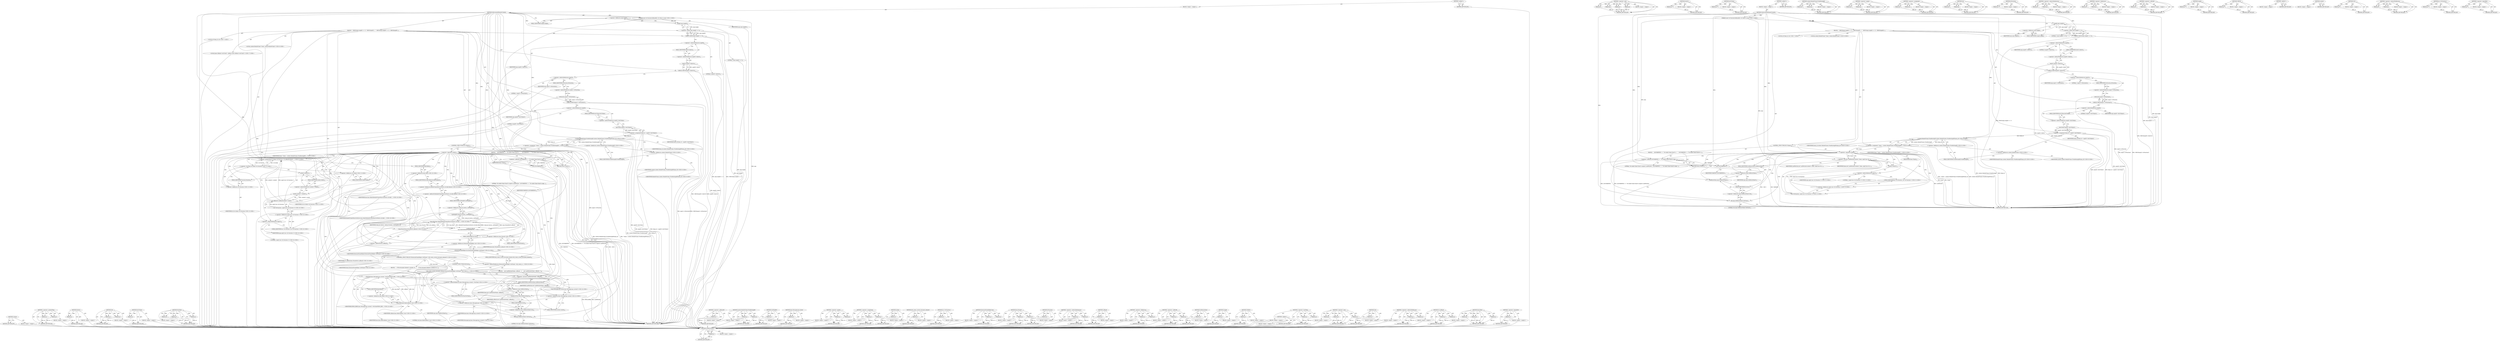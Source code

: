 digraph "&lt;operator&gt;.logicalNot" {
vulnerable_189 [label=<(METHOD,GetReturnValue)>];
vulnerable_190 [label=<(PARAM,p1)>];
vulnerable_191 [label=<(BLOCK,&lt;empty&gt;,&lt;empty&gt;)>];
vulnerable_192 [label=<(METHOD_RETURN,ANY)>];
vulnerable_170 [label=<(METHOD,&lt;operator&gt;.new)>];
vulnerable_171 [label=<(PARAM,p1)>];
vulnerable_172 [label=<(PARAM,p2)>];
vulnerable_173 [label=<(PARAM,p3)>];
vulnerable_174 [label=<(PARAM,p4)>];
vulnerable_175 [label=<(BLOCK,&lt;empty&gt;,&lt;empty&gt;)>];
vulnerable_176 [label=<(METHOD_RETURN,ANY)>];
vulnerable_125 [label=<(METHOD,IsInt32)>];
vulnerable_126 [label=<(PARAM,p1)>];
vulnerable_127 [label=<(BLOCK,&lt;empty&gt;,&lt;empty&gt;)>];
vulnerable_128 [label=<(METHOD_RETURN,ANY)>];
vulnerable_148 [label=<(METHOD,Int32Value)>];
vulnerable_149 [label=<(PARAM,p1)>];
vulnerable_150 [label=<(BLOCK,&lt;empty&gt;,&lt;empty&gt;)>];
vulnerable_151 [label=<(METHOD_RETURN,ANY)>];
vulnerable_6 [label=<(METHOD,&lt;global&gt;)<SUB>1</SUB>>];
vulnerable_7 [label=<(BLOCK,&lt;empty&gt;,&lt;empty&gt;)<SUB>1</SUB>>];
vulnerable_8 [label=<(METHOD,OnDocumentElementCreated)<SUB>1</SUB>>];
vulnerable_9 [label="<(PARAM,const v8::FunctionCallbackInfo&lt;v8::Value&gt;&amp; args)<SUB>2</SUB>>"];
vulnerable_10 [label=<(BLOCK,{
   CHECK(args.Length() == 2);
  CHECK(args[0]...,{
   CHECK(args.Length() == 2);
  CHECK(args[0]...)<SUB>2</SUB>>];
vulnerable_11 [label=<(CHECK,CHECK(args.Length() == 2))<SUB>3</SUB>>];
vulnerable_12 [label=<(&lt;operator&gt;.equals,args.Length() == 2)<SUB>3</SUB>>];
vulnerable_13 [label=<(Length,args.Length())<SUB>3</SUB>>];
vulnerable_14 [label=<(&lt;operator&gt;.fieldAccess,args.Length)<SUB>3</SUB>>];
vulnerable_15 [label=<(IDENTIFIER,args,args.Length())<SUB>3</SUB>>];
vulnerable_16 [label=<(FIELD_IDENTIFIER,Length,Length)<SUB>3</SUB>>];
vulnerable_17 [label=<(LITERAL,2,args.Length() == 2)<SUB>3</SUB>>];
vulnerable_18 [label=<(CHECK,CHECK(args[0]-&gt;IsInt32()))<SUB>4</SUB>>];
vulnerable_19 [label=<(IsInt32,args[0]-&gt;IsInt32())<SUB>4</SUB>>];
vulnerable_20 [label=<(&lt;operator&gt;.indirectFieldAccess,args[0]-&gt;IsInt32)<SUB>4</SUB>>];
vulnerable_21 [label=<(&lt;operator&gt;.indirectIndexAccess,args[0])<SUB>4</SUB>>];
vulnerable_22 [label=<(IDENTIFIER,args,args[0]-&gt;IsInt32())<SUB>4</SUB>>];
vulnerable_23 [label=<(LITERAL,0,args[0]-&gt;IsInt32())<SUB>4</SUB>>];
vulnerable_24 [label=<(FIELD_IDENTIFIER,IsInt32,IsInt32)<SUB>4</SUB>>];
vulnerable_25 [label=<(CHECK,CHECK(args[1]-&gt;IsFunction()))<SUB>5</SUB>>];
vulnerable_26 [label=<(IsFunction,args[1]-&gt;IsFunction())<SUB>5</SUB>>];
vulnerable_27 [label=<(&lt;operator&gt;.indirectFieldAccess,args[1]-&gt;IsFunction)<SUB>5</SUB>>];
vulnerable_28 [label=<(&lt;operator&gt;.indirectIndexAccess,args[1])<SUB>5</SUB>>];
vulnerable_29 [label=<(IDENTIFIER,args,args[1]-&gt;IsFunction())<SUB>5</SUB>>];
vulnerable_30 [label=<(LITERAL,1,args[1]-&gt;IsFunction())<SUB>5</SUB>>];
vulnerable_31 [label=<(FIELD_IDENTIFIER,IsFunction,IsFunction)<SUB>5</SUB>>];
vulnerable_32 [label="<(LOCAL,int frame_id: int)<SUB>7</SUB>>"];
vulnerable_33 [label=<(&lt;operator&gt;.assignment,frame_id = args[0]-&gt;Int32Value())<SUB>7</SUB>>];
vulnerable_34 [label=<(IDENTIFIER,frame_id,frame_id = args[0]-&gt;Int32Value())<SUB>7</SUB>>];
vulnerable_35 [label=<(Int32Value,args[0]-&gt;Int32Value())<SUB>7</SUB>>];
vulnerable_36 [label=<(&lt;operator&gt;.indirectFieldAccess,args[0]-&gt;Int32Value)<SUB>7</SUB>>];
vulnerable_37 [label=<(&lt;operator&gt;.indirectIndexAccess,args[0])<SUB>7</SUB>>];
vulnerable_38 [label=<(IDENTIFIER,args,args[0]-&gt;Int32Value())<SUB>7</SUB>>];
vulnerable_39 [label=<(LITERAL,0,args[0]-&gt;Int32Value())<SUB>7</SUB>>];
vulnerable_40 [label=<(FIELD_IDENTIFIER,Int32Value,Int32Value)<SUB>7</SUB>>];
vulnerable_41 [label="<(LOCAL,content.RenderFrame* frame: content.RenderFrame*)<SUB>9</SUB>>"];
vulnerable_42 [label="<(&lt;operator&gt;.assignment,* frame = content::RenderFrame::FromRoutingID(f...)<SUB>9</SUB>>"];
vulnerable_43 [label="<(IDENTIFIER,frame,* frame = content::RenderFrame::FromRoutingID(f...)<SUB>9</SUB>>"];
vulnerable_44 [label="<(content.RenderFrame.FromRoutingID,content::RenderFrame::FromRoutingID(frame_id))<SUB>9</SUB>>"];
vulnerable_45 [label="<(&lt;operator&gt;.fieldAccess,content::RenderFrame::FromRoutingID)<SUB>9</SUB>>"];
vulnerable_46 [label="<(&lt;operator&gt;.fieldAccess,content::RenderFrame)<SUB>9</SUB>>"];
vulnerable_47 [label="<(IDENTIFIER,content,content::RenderFrame::FromRoutingID(frame_id))<SUB>9</SUB>>"];
vulnerable_48 [label="<(IDENTIFIER,RenderFrame,content::RenderFrame::FromRoutingID(frame_id))<SUB>9</SUB>>"];
vulnerable_49 [label=<(FIELD_IDENTIFIER,FromRoutingID,FromRoutingID)<SUB>9</SUB>>];
vulnerable_50 [label="<(IDENTIFIER,frame_id,content::RenderFrame::FromRoutingID(frame_id))<SUB>9</SUB>>"];
vulnerable_51 [label=<(CONTROL_STRUCTURE,IF,if (!frame))<SUB>10</SUB>>];
vulnerable_52 [label=<(&lt;operator&gt;.logicalNot,!frame)<SUB>10</SUB>>];
vulnerable_53 [label=<(IDENTIFIER,frame,!frame)<SUB>10</SUB>>];
vulnerable_54 [label=<(BLOCK,{
    LOG(WARNING) &lt;&lt; &quot;No render frame found to...,{
    LOG(WARNING) &lt;&lt; &quot;No render frame found to...)<SUB>10</SUB>>];
vulnerable_55 [label=<(&lt;operator&gt;.shiftLeft,LOG(WARNING) &lt;&lt; &quot;No render frame found to regis...)<SUB>11</SUB>>];
vulnerable_56 [label=<(LOG,LOG(WARNING))<SUB>11</SUB>>];
vulnerable_57 [label=<(IDENTIFIER,WARNING,LOG(WARNING))<SUB>11</SUB>>];
vulnerable_58 [label=<(LITERAL,&quot;No render frame found to register LoadWatcher.&quot;,LOG(WARNING) &lt;&lt; &quot;No render frame found to regis...)<SUB>11</SUB>>];
vulnerable_59 [label=<(RETURN,return;,return;)<SUB>12</SUB>>];
vulnerable_60 [label=<(&lt;operator&gt;.new,new LoadWatcher(context(), frame, args[1].As&lt;v8...)<SUB>15</SUB>>];
vulnerable_61 [label=<(IDENTIFIER,LoadWatcher,new LoadWatcher(context(), frame, args[1].As&lt;v8...)<SUB>15</SUB>>];
vulnerable_62 [label=<(context,context())<SUB>15</SUB>>];
vulnerable_63 [label=<(IDENTIFIER,frame,new LoadWatcher(context(), frame, args[1].As&lt;v8...)<SUB>15</SUB>>];
vulnerable_64 [label="<(As&lt;v8.Function&gt;,args[1].As&lt;v8::Function&gt;())<SUB>15</SUB>>"];
vulnerable_65 [label="<(&lt;operator&gt;.fieldAccess,args[1].As&lt;v8::Function&gt;)<SUB>15</SUB>>"];
vulnerable_66 [label=<(&lt;operator&gt;.indirectIndexAccess,args[1])<SUB>15</SUB>>];
vulnerable_67 [label="<(IDENTIFIER,args,args[1].As&lt;v8::Function&gt;())<SUB>15</SUB>>"];
vulnerable_68 [label="<(LITERAL,1,args[1].As&lt;v8::Function&gt;())<SUB>15</SUB>>"];
vulnerable_69 [label="<(FIELD_IDENTIFIER,As&lt;v8::Function&gt;,As&lt;v8::Function&gt;)<SUB>15</SUB>>"];
vulnerable_70 [label=<(Set,args.GetReturnValue().Set(true))<SUB>17</SUB>>];
vulnerable_71 [label=<(&lt;operator&gt;.fieldAccess,args.GetReturnValue().Set)<SUB>17</SUB>>];
vulnerable_72 [label=<(GetReturnValue,args.GetReturnValue())<SUB>17</SUB>>];
vulnerable_73 [label=<(&lt;operator&gt;.fieldAccess,args.GetReturnValue)<SUB>17</SUB>>];
vulnerable_74 [label=<(IDENTIFIER,args,args.GetReturnValue())<SUB>17</SUB>>];
vulnerable_75 [label=<(FIELD_IDENTIFIER,GetReturnValue,GetReturnValue)<SUB>17</SUB>>];
vulnerable_76 [label=<(FIELD_IDENTIFIER,Set,Set)<SUB>17</SUB>>];
vulnerable_77 [label=<(LITERAL,true,args.GetReturnValue().Set(true))<SUB>17</SUB>>];
vulnerable_78 [label=<(METHOD_RETURN,void)<SUB>1</SUB>>];
vulnerable_80 [label=<(METHOD_RETURN,ANY)<SUB>1</SUB>>];
vulnerable_152 [label=<(METHOD,content.RenderFrame.FromRoutingID)>];
vulnerable_153 [label=<(PARAM,p1)>];
vulnerable_154 [label=<(PARAM,p2)>];
vulnerable_155 [label=<(BLOCK,&lt;empty&gt;,&lt;empty&gt;)>];
vulnerable_156 [label=<(METHOD_RETURN,ANY)>];
vulnerable_111 [label=<(METHOD,&lt;operator&gt;.equals)>];
vulnerable_112 [label=<(PARAM,p1)>];
vulnerable_113 [label=<(PARAM,p2)>];
vulnerable_114 [label=<(BLOCK,&lt;empty&gt;,&lt;empty&gt;)>];
vulnerable_115 [label=<(METHOD_RETURN,ANY)>];
vulnerable_143 [label=<(METHOD,&lt;operator&gt;.assignment)>];
vulnerable_144 [label=<(PARAM,p1)>];
vulnerable_145 [label=<(PARAM,p2)>];
vulnerable_146 [label=<(BLOCK,&lt;empty&gt;,&lt;empty&gt;)>];
vulnerable_147 [label=<(METHOD_RETURN,ANY)>];
vulnerable_184 [label=<(METHOD,Set)>];
vulnerable_185 [label=<(PARAM,p1)>];
vulnerable_186 [label=<(PARAM,p2)>];
vulnerable_187 [label=<(BLOCK,&lt;empty&gt;,&lt;empty&gt;)>];
vulnerable_188 [label=<(METHOD_RETURN,ANY)>];
vulnerable_139 [label=<(METHOD,IsFunction)>];
vulnerable_140 [label=<(PARAM,p1)>];
vulnerable_141 [label=<(BLOCK,&lt;empty&gt;,&lt;empty&gt;)>];
vulnerable_142 [label=<(METHOD_RETURN,ANY)>];
vulnerable_134 [label=<(METHOD,&lt;operator&gt;.indirectIndexAccess)>];
vulnerable_135 [label=<(PARAM,p1)>];
vulnerable_136 [label=<(PARAM,p2)>];
vulnerable_137 [label=<(BLOCK,&lt;empty&gt;,&lt;empty&gt;)>];
vulnerable_138 [label=<(METHOD_RETURN,ANY)>];
vulnerable_120 [label=<(METHOD,&lt;operator&gt;.fieldAccess)>];
vulnerable_121 [label=<(PARAM,p1)>];
vulnerable_122 [label=<(PARAM,p2)>];
vulnerable_123 [label=<(BLOCK,&lt;empty&gt;,&lt;empty&gt;)>];
vulnerable_124 [label=<(METHOD_RETURN,ANY)>];
vulnerable_161 [label=<(METHOD,&lt;operator&gt;.shiftLeft)>];
vulnerable_162 [label=<(PARAM,p1)>];
vulnerable_163 [label=<(PARAM,p2)>];
vulnerable_164 [label=<(BLOCK,&lt;empty&gt;,&lt;empty&gt;)>];
vulnerable_165 [label=<(METHOD_RETURN,ANY)>];
vulnerable_116 [label=<(METHOD,Length)>];
vulnerable_117 [label=<(PARAM,p1)>];
vulnerable_118 [label=<(BLOCK,&lt;empty&gt;,&lt;empty&gt;)>];
vulnerable_119 [label=<(METHOD_RETURN,ANY)>];
vulnerable_107 [label=<(METHOD,CHECK)>];
vulnerable_108 [label=<(PARAM,p1)>];
vulnerable_109 [label=<(BLOCK,&lt;empty&gt;,&lt;empty&gt;)>];
vulnerable_110 [label=<(METHOD_RETURN,ANY)>];
vulnerable_101 [label=<(METHOD,&lt;global&gt;)<SUB>1</SUB>>];
vulnerable_102 [label=<(BLOCK,&lt;empty&gt;,&lt;empty&gt;)>];
vulnerable_103 [label=<(METHOD_RETURN,ANY)>];
vulnerable_177 [label=<(METHOD,context)>];
vulnerable_178 [label=<(BLOCK,&lt;empty&gt;,&lt;empty&gt;)>];
vulnerable_179 [label=<(METHOD_RETURN,ANY)>];
vulnerable_166 [label=<(METHOD,LOG)>];
vulnerable_167 [label=<(PARAM,p1)>];
vulnerable_168 [label=<(BLOCK,&lt;empty&gt;,&lt;empty&gt;)>];
vulnerable_169 [label=<(METHOD_RETURN,ANY)>];
vulnerable_129 [label=<(METHOD,&lt;operator&gt;.indirectFieldAccess)>];
vulnerable_130 [label=<(PARAM,p1)>];
vulnerable_131 [label=<(PARAM,p2)>];
vulnerable_132 [label=<(BLOCK,&lt;empty&gt;,&lt;empty&gt;)>];
vulnerable_133 [label=<(METHOD_RETURN,ANY)>];
vulnerable_180 [label=<(METHOD,As&lt;v8.Function&gt;)>];
vulnerable_181 [label=<(PARAM,p1)>];
vulnerable_182 [label=<(BLOCK,&lt;empty&gt;,&lt;empty&gt;)>];
vulnerable_183 [label=<(METHOD_RETURN,ANY)>];
vulnerable_157 [label=<(METHOD,&lt;operator&gt;.logicalNot)>];
vulnerable_158 [label=<(PARAM,p1)>];
vulnerable_159 [label=<(BLOCK,&lt;empty&gt;,&lt;empty&gt;)>];
vulnerable_160 [label=<(METHOD_RETURN,ANY)>];
fixed_256 [label=<(METHOD,context)>];
fixed_257 [label=<(BLOCK,&lt;empty&gt;,&lt;empty&gt;)>];
fixed_258 [label=<(METHOD_RETURN,ANY)>];
fixed_237 [label=<(METHOD,&lt;operator&gt;.greaterThan)>];
fixed_238 [label=<(PARAM,p1)>];
fixed_239 [label=<(PARAM,p2)>];
fixed_240 [label=<(BLOCK,&lt;empty&gt;,&lt;empty&gt;)>];
fixed_241 [label=<(METHOD_RETURN,ANY)>];
fixed_192 [label=<(METHOD,IsInt32)>];
fixed_193 [label=<(PARAM,p1)>];
fixed_194 [label=<(BLOCK,&lt;empty&gt;,&lt;empty&gt;)>];
fixed_195 [label=<(METHOD_RETURN,ANY)>];
fixed_311 [label=<(METHOD,Set)>];
fixed_312 [label=<(PARAM,p1)>];
fixed_313 [label=<(PARAM,p2)>];
fixed_314 [label=<(BLOCK,&lt;empty&gt;,&lt;empty&gt;)>];
fixed_315 [label=<(METHOD_RETURN,ANY)>];
fixed_215 [label=<(METHOD,Int32Value)>];
fixed_216 [label=<(PARAM,p1)>];
fixed_217 [label=<(BLOCK,&lt;empty&gt;,&lt;empty&gt;)>];
fixed_218 [label=<(METHOD_RETURN,ANY)>];
fixed_295 [label=<(METHOD,PostTask)>];
fixed_296 [label=<(PARAM,p1)>];
fixed_297 [label=<(PARAM,p2)>];
fixed_298 [label=<(PARAM,p3)>];
fixed_299 [label=<(BLOCK,&lt;empty&gt;,&lt;empty&gt;)>];
fixed_300 [label=<(METHOD_RETURN,ANY)>];
fixed_6 [label=<(METHOD,&lt;global&gt;)<SUB>1</SUB>>];
fixed_7 [label=<(BLOCK,&lt;empty&gt;,&lt;empty&gt;)<SUB>1</SUB>>];
fixed_8 [label=<(METHOD,OnDocumentElementCreated)<SUB>1</SUB>>];
fixed_9 [label="<(PARAM,const v8::FunctionCallbackInfo&lt;v8::Value&gt;&amp; args)<SUB>2</SUB>>"];
fixed_10 [label=<(BLOCK,{
   CHECK(args.Length() == 2);
  CHECK(args[0]...,{
   CHECK(args.Length() == 2);
  CHECK(args[0]...)<SUB>2</SUB>>];
fixed_11 [label=<(CHECK,CHECK(args.Length() == 2))<SUB>3</SUB>>];
fixed_12 [label=<(&lt;operator&gt;.equals,args.Length() == 2)<SUB>3</SUB>>];
fixed_13 [label=<(Length,args.Length())<SUB>3</SUB>>];
fixed_14 [label=<(&lt;operator&gt;.fieldAccess,args.Length)<SUB>3</SUB>>];
fixed_15 [label=<(IDENTIFIER,args,args.Length())<SUB>3</SUB>>];
fixed_16 [label=<(FIELD_IDENTIFIER,Length,Length)<SUB>3</SUB>>];
fixed_17 [label=<(LITERAL,2,args.Length() == 2)<SUB>3</SUB>>];
fixed_18 [label=<(CHECK,CHECK(args[0]-&gt;IsInt32()))<SUB>4</SUB>>];
fixed_19 [label=<(IsInt32,args[0]-&gt;IsInt32())<SUB>4</SUB>>];
fixed_20 [label=<(&lt;operator&gt;.indirectFieldAccess,args[0]-&gt;IsInt32)<SUB>4</SUB>>];
fixed_21 [label=<(&lt;operator&gt;.indirectIndexAccess,args[0])<SUB>4</SUB>>];
fixed_22 [label=<(IDENTIFIER,args,args[0]-&gt;IsInt32())<SUB>4</SUB>>];
fixed_23 [label=<(LITERAL,0,args[0]-&gt;IsInt32())<SUB>4</SUB>>];
fixed_24 [label=<(FIELD_IDENTIFIER,IsInt32,IsInt32)<SUB>4</SUB>>];
fixed_25 [label=<(CHECK,CHECK(args[1]-&gt;IsFunction()))<SUB>5</SUB>>];
fixed_26 [label=<(IsFunction,args[1]-&gt;IsFunction())<SUB>5</SUB>>];
fixed_27 [label=<(&lt;operator&gt;.indirectFieldAccess,args[1]-&gt;IsFunction)<SUB>5</SUB>>];
fixed_28 [label=<(&lt;operator&gt;.indirectIndexAccess,args[1])<SUB>5</SUB>>];
fixed_29 [label=<(IDENTIFIER,args,args[1]-&gt;IsFunction())<SUB>5</SUB>>];
fixed_30 [label=<(LITERAL,1,args[1]-&gt;IsFunction())<SUB>5</SUB>>];
fixed_31 [label=<(FIELD_IDENTIFIER,IsFunction,IsFunction)<SUB>5</SUB>>];
fixed_32 [label="<(LOCAL,int frame_id: int)<SUB>7</SUB>>"];
fixed_33 [label=<(&lt;operator&gt;.assignment,frame_id = args[0]-&gt;Int32Value())<SUB>7</SUB>>];
fixed_34 [label=<(IDENTIFIER,frame_id,frame_id = args[0]-&gt;Int32Value())<SUB>7</SUB>>];
fixed_35 [label=<(Int32Value,args[0]-&gt;Int32Value())<SUB>7</SUB>>];
fixed_36 [label=<(&lt;operator&gt;.indirectFieldAccess,args[0]-&gt;Int32Value)<SUB>7</SUB>>];
fixed_37 [label=<(&lt;operator&gt;.indirectIndexAccess,args[0])<SUB>7</SUB>>];
fixed_38 [label=<(IDENTIFIER,args,args[0]-&gt;Int32Value())<SUB>7</SUB>>];
fixed_39 [label=<(LITERAL,0,args[0]-&gt;Int32Value())<SUB>7</SUB>>];
fixed_40 [label=<(FIELD_IDENTIFIER,Int32Value,Int32Value)<SUB>7</SUB>>];
fixed_41 [label="<(LOCAL,content.RenderFrame* frame: content.RenderFrame*)<SUB>9</SUB>>"];
fixed_42 [label="<(&lt;operator&gt;.assignment,* frame = content::RenderFrame::FromRoutingID(f...)<SUB>9</SUB>>"];
fixed_43 [label="<(IDENTIFIER,frame,* frame = content::RenderFrame::FromRoutingID(f...)<SUB>9</SUB>>"];
fixed_44 [label="<(content.RenderFrame.FromRoutingID,content::RenderFrame::FromRoutingID(frame_id))<SUB>9</SUB>>"];
fixed_45 [label="<(&lt;operator&gt;.fieldAccess,content::RenderFrame::FromRoutingID)<SUB>9</SUB>>"];
fixed_46 [label="<(&lt;operator&gt;.fieldAccess,content::RenderFrame)<SUB>9</SUB>>"];
fixed_47 [label="<(IDENTIFIER,content,content::RenderFrame::FromRoutingID(frame_id))<SUB>9</SUB>>"];
fixed_48 [label="<(IDENTIFIER,RenderFrame,content::RenderFrame::FromRoutingID(frame_id))<SUB>9</SUB>>"];
fixed_49 [label=<(FIELD_IDENTIFIER,FromRoutingID,FromRoutingID)<SUB>9</SUB>>];
fixed_50 [label="<(IDENTIFIER,frame_id,content::RenderFrame::FromRoutingID(frame_id))<SUB>9</SUB>>"];
fixed_51 [label=<(CONTROL_STRUCTURE,IF,if (!frame))<SUB>10</SUB>>];
fixed_52 [label=<(&lt;operator&gt;.logicalNot,!frame)<SUB>10</SUB>>];
fixed_53 [label=<(IDENTIFIER,frame,!frame)<SUB>10</SUB>>];
fixed_54 [label=<(BLOCK,{
    LOG(WARNING) &lt;&lt; &quot;No render frame found to...,{
    LOG(WARNING) &lt;&lt; &quot;No render frame found to...)<SUB>10</SUB>>];
fixed_55 [label=<(&lt;operator&gt;.shiftLeft,LOG(WARNING) &lt;&lt; &quot;No render frame found to regis...)<SUB>11</SUB>>];
fixed_56 [label=<(LOG,LOG(WARNING))<SUB>11</SUB>>];
fixed_57 [label=<(IDENTIFIER,WARNING,LOG(WARNING))<SUB>11</SUB>>];
fixed_58 [label=<(LITERAL,&quot;No render frame found to register LoadWatcher.&quot;,LOG(WARNING) &lt;&lt; &quot;No render frame found to regis...)<SUB>11</SUB>>];
fixed_59 [label=<(RETURN,return;,return;)<SUB>12</SUB>>];
fixed_60 [label="<(&lt;operator&gt;.greaterThan,v8::Global&lt;v8::Function&gt; v8_callback(context()-...)<SUB>15</SUB>>"];
fixed_61 [label="<(&lt;operator&gt;.lessThan,v8::Global&lt;v8::Function)<SUB>15</SUB>>"];
fixed_62 [label="<(&lt;operator&gt;.fieldAccess,v8::Global)<SUB>15</SUB>>"];
fixed_63 [label="<(IDENTIFIER,v8,v8::Global&lt;v8::Function)<SUB>15</SUB>>"];
fixed_64 [label=<(FIELD_IDENTIFIER,Global,Global)<SUB>15</SUB>>];
fixed_65 [label="<(&lt;operator&gt;.fieldAccess,v8::Function)<SUB>15</SUB>>"];
fixed_66 [label="<(IDENTIFIER,v8,v8::Global&lt;v8::Function)<SUB>15</SUB>>"];
fixed_67 [label=<(FIELD_IDENTIFIER,Function,Function)<SUB>15</SUB>>];
fixed_68 [label=<(v8_callback,v8_callback(context()-&gt;isolate(),
             ...)<SUB>15</SUB>>];
fixed_69 [label=<(isolate,context()-&gt;isolate())<SUB>15</SUB>>];
fixed_70 [label=<(&lt;operator&gt;.indirectFieldAccess,context()-&gt;isolate)<SUB>15</SUB>>];
fixed_71 [label=<(context,context())<SUB>15</SUB>>];
fixed_72 [label=<(FIELD_IDENTIFIER,isolate,isolate)<SUB>15</SUB>>];
fixed_73 [label="<(As&lt;v8.Function&gt;,args[1].As&lt;v8::Function&gt;())<SUB>16</SUB>>"];
fixed_74 [label="<(&lt;operator&gt;.fieldAccess,args[1].As&lt;v8::Function&gt;)<SUB>16</SUB>>"];
fixed_75 [label=<(&lt;operator&gt;.indirectIndexAccess,args[1])<SUB>16</SUB>>];
fixed_76 [label="<(IDENTIFIER,args,args[1].As&lt;v8::Function&gt;())<SUB>16</SUB>>"];
fixed_77 [label="<(LITERAL,1,args[1].As&lt;v8::Function&gt;())<SUB>16</SUB>>"];
fixed_78 [label="<(FIELD_IDENTIFIER,As&lt;v8::Function&gt;,As&lt;v8::Function&gt;)<SUB>16</SUB>>"];
fixed_79 [label="<(LOCAL,base.Callback&lt;void (bool)&gt; callback: base.Callback&lt;void (bool)&gt;)<SUB>17</SUB>>"];
fixed_80 [label="<(callback,callback(
      base::Bind(&amp;RenderFrameObserver...)<SUB>17</SUB>>"];
fixed_81 [label="<(base.Bind,base::Bind(&amp;RenderFrameObserverNatives::InvokeC...)<SUB>18</SUB>>"];
fixed_82 [label="<(&lt;operator&gt;.fieldAccess,base::Bind)<SUB>18</SUB>>"];
fixed_83 [label="<(IDENTIFIER,base,base::Bind(&amp;RenderFrameObserverNatives::InvokeC...)<SUB>18</SUB>>"];
fixed_84 [label=<(FIELD_IDENTIFIER,Bind,Bind)<SUB>18</SUB>>];
fixed_85 [label="<(&lt;operator&gt;.addressOf,&amp;RenderFrameObserverNatives::InvokeCallback)<SUB>18</SUB>>"];
fixed_86 [label="<(&lt;operator&gt;.fieldAccess,RenderFrameObserverNatives::InvokeCallback)<SUB>18</SUB>>"];
fixed_87 [label="<(IDENTIFIER,RenderFrameObserverNatives,base::Bind(&amp;RenderFrameObserverNatives::InvokeC...)<SUB>18</SUB>>"];
fixed_88 [label=<(FIELD_IDENTIFIER,InvokeCallback,InvokeCallback)<SUB>18</SUB>>];
fixed_89 [label=<(GetWeakPtr,weak_ptr_factory_.GetWeakPtr())<SUB>19</SUB>>];
fixed_90 [label=<(&lt;operator&gt;.fieldAccess,weak_ptr_factory_.GetWeakPtr)<SUB>19</SUB>>];
fixed_91 [label=<(IDENTIFIER,weak_ptr_factory_,weak_ptr_factory_.GetWeakPtr())<SUB>19</SUB>>];
fixed_92 [label=<(FIELD_IDENTIFIER,GetWeakPtr,GetWeakPtr)<SUB>19</SUB>>];
fixed_93 [label="<(base.Passed,base::Passed(&amp;v8_callback))<SUB>19</SUB>>"];
fixed_94 [label="<(&lt;operator&gt;.fieldAccess,base::Passed)<SUB>19</SUB>>"];
fixed_95 [label="<(IDENTIFIER,base,base::Passed(&amp;v8_callback))<SUB>19</SUB>>"];
fixed_96 [label=<(FIELD_IDENTIFIER,Passed,Passed)<SUB>19</SUB>>];
fixed_97 [label=<(&lt;operator&gt;.addressOf,&amp;v8_callback)<SUB>19</SUB>>];
fixed_98 [label="<(IDENTIFIER,v8_callback,base::Passed(&amp;v8_callback))<SUB>19</SUB>>"];
fixed_99 [label="<(CONTROL_STRUCTURE,IF,if (ExtensionFrameHelper::Get(frame)-&gt;did_create_current_document_element()))<SUB>20</SUB>>"];
fixed_100 [label="<(did_create_current_document_element,ExtensionFrameHelper::Get(frame)-&gt;did_create_cu...)<SUB>20</SUB>>"];
fixed_101 [label="<(&lt;operator&gt;.indirectFieldAccess,ExtensionFrameHelper::Get(frame)-&gt;did_create_cu...)<SUB>20</SUB>>"];
fixed_102 [label="<(ExtensionFrameHelper.Get,ExtensionFrameHelper::Get(frame))<SUB>20</SUB>>"];
fixed_103 [label="<(&lt;operator&gt;.fieldAccess,ExtensionFrameHelper::Get)<SUB>20</SUB>>"];
fixed_104 [label="<(IDENTIFIER,ExtensionFrameHelper,ExtensionFrameHelper::Get(frame))<SUB>20</SUB>>"];
fixed_105 [label=<(FIELD_IDENTIFIER,Get,Get)<SUB>20</SUB>>];
fixed_106 [label="<(IDENTIFIER,frame,ExtensionFrameHelper::Get(frame))<SUB>20</SUB>>"];
fixed_107 [label=<(FIELD_IDENTIFIER,did_create_current_document_element,did_create_current_document_element)<SUB>20</SUB>>];
fixed_108 [label=<(BLOCK,{
    // If the document element is already cre...,{
    // If the document element is already cre...)<SUB>20</SUB>>];
fixed_109 [label="<(PostTask,base::MessageLoop::current()-&gt;PostTask(FROM_HER...)<SUB>24</SUB>>"];
fixed_110 [label="<(&lt;operator&gt;.indirectFieldAccess,base::MessageLoop::current()-&gt;PostTask)<SUB>24</SUB>>"];
fixed_111 [label="<(base.MessageLoop.current,base::MessageLoop::current())<SUB>24</SUB>>"];
fixed_112 [label="<(&lt;operator&gt;.fieldAccess,base::MessageLoop::current)<SUB>24</SUB>>"];
fixed_113 [label="<(&lt;operator&gt;.fieldAccess,base::MessageLoop)<SUB>24</SUB>>"];
fixed_114 [label="<(IDENTIFIER,base,base::MessageLoop::current())<SUB>24</SUB>>"];
fixed_115 [label="<(IDENTIFIER,MessageLoop,base::MessageLoop::current())<SUB>24</SUB>>"];
fixed_116 [label=<(FIELD_IDENTIFIER,current,current)<SUB>24</SUB>>];
fixed_117 [label=<(FIELD_IDENTIFIER,PostTask,PostTask)<SUB>24</SUB>>];
fixed_118 [label="<(IDENTIFIER,FROM_HERE,base::MessageLoop::current()-&gt;PostTask(FROM_HER...)<SUB>24</SUB>>"];
fixed_119 [label="<(base.Bind,base::Bind(callback, true))<SUB>25</SUB>>"];
fixed_120 [label="<(&lt;operator&gt;.fieldAccess,base::Bind)<SUB>25</SUB>>"];
fixed_121 [label="<(IDENTIFIER,base,base::Bind(callback, true))<SUB>25</SUB>>"];
fixed_122 [label=<(FIELD_IDENTIFIER,Bind,Bind)<SUB>25</SUB>>];
fixed_123 [label="<(IDENTIFIER,callback,base::Bind(callback, true))<SUB>25</SUB>>"];
fixed_124 [label="<(LITERAL,true,base::Bind(callback, true))<SUB>25</SUB>>"];
fixed_125 [label=<(CONTROL_STRUCTURE,ELSE,else)<SUB>26</SUB>>];
fixed_126 [label=<(BLOCK,{
    new LoadWatcher(frame, callback);
  },{
    new LoadWatcher(frame, callback);
  })<SUB>26</SUB>>];
fixed_127 [label=<(&lt;operator&gt;.new,new LoadWatcher(frame, callback))<SUB>27</SUB>>];
fixed_128 [label=<(IDENTIFIER,LoadWatcher,new LoadWatcher(frame, callback))<SUB>27</SUB>>];
fixed_129 [label=<(IDENTIFIER,frame,new LoadWatcher(frame, callback))<SUB>27</SUB>>];
fixed_130 [label=<(IDENTIFIER,callback,new LoadWatcher(frame, callback))<SUB>27</SUB>>];
fixed_131 [label=<(Set,args.GetReturnValue().Set(true))<SUB>30</SUB>>];
fixed_132 [label=<(&lt;operator&gt;.fieldAccess,args.GetReturnValue().Set)<SUB>30</SUB>>];
fixed_133 [label=<(GetReturnValue,args.GetReturnValue())<SUB>30</SUB>>];
fixed_134 [label=<(&lt;operator&gt;.fieldAccess,args.GetReturnValue)<SUB>30</SUB>>];
fixed_135 [label=<(IDENTIFIER,args,args.GetReturnValue())<SUB>30</SUB>>];
fixed_136 [label=<(FIELD_IDENTIFIER,GetReturnValue,GetReturnValue)<SUB>30</SUB>>];
fixed_137 [label=<(FIELD_IDENTIFIER,Set,Set)<SUB>30</SUB>>];
fixed_138 [label=<(LITERAL,true,args.GetReturnValue().Set(true))<SUB>30</SUB>>];
fixed_139 [label=<(METHOD_RETURN,void)<SUB>1</SUB>>];
fixed_141 [label=<(METHOD_RETURN,ANY)<SUB>1</SUB>>];
fixed_273 [label=<(METHOD,&lt;operator&gt;.addressOf)>];
fixed_274 [label=<(PARAM,p1)>];
fixed_275 [label=<(BLOCK,&lt;empty&gt;,&lt;empty&gt;)>];
fixed_276 [label=<(METHOD_RETURN,ANY)>];
fixed_219 [label=<(METHOD,content.RenderFrame.FromRoutingID)>];
fixed_220 [label=<(PARAM,p1)>];
fixed_221 [label=<(PARAM,p2)>];
fixed_222 [label=<(BLOCK,&lt;empty&gt;,&lt;empty&gt;)>];
fixed_223 [label=<(METHOD_RETURN,ANY)>];
fixed_277 [label=<(METHOD,GetWeakPtr)>];
fixed_278 [label=<(PARAM,p1)>];
fixed_279 [label=<(BLOCK,&lt;empty&gt;,&lt;empty&gt;)>];
fixed_280 [label=<(METHOD_RETURN,ANY)>];
fixed_301 [label=<(METHOD,base.MessageLoop.current)>];
fixed_302 [label=<(PARAM,p1)>];
fixed_303 [label=<(BLOCK,&lt;empty&gt;,&lt;empty&gt;)>];
fixed_304 [label=<(METHOD_RETURN,ANY)>];
fixed_178 [label=<(METHOD,&lt;operator&gt;.equals)>];
fixed_179 [label=<(PARAM,p1)>];
fixed_180 [label=<(PARAM,p2)>];
fixed_181 [label=<(BLOCK,&lt;empty&gt;,&lt;empty&gt;)>];
fixed_182 [label=<(METHOD_RETURN,ANY)>];
fixed_210 [label=<(METHOD,&lt;operator&gt;.assignment)>];
fixed_211 [label=<(PARAM,p1)>];
fixed_212 [label=<(PARAM,p2)>];
fixed_213 [label=<(BLOCK,&lt;empty&gt;,&lt;empty&gt;)>];
fixed_214 [label=<(METHOD_RETURN,ANY)>];
fixed_252 [label=<(METHOD,isolate)>];
fixed_253 [label=<(PARAM,p1)>];
fixed_254 [label=<(BLOCK,&lt;empty&gt;,&lt;empty&gt;)>];
fixed_255 [label=<(METHOD_RETURN,ANY)>];
fixed_286 [label=<(METHOD,did_create_current_document_element)>];
fixed_287 [label=<(PARAM,p1)>];
fixed_288 [label=<(BLOCK,&lt;empty&gt;,&lt;empty&gt;)>];
fixed_289 [label=<(METHOD_RETURN,ANY)>];
fixed_259 [label=<(METHOD,As&lt;v8.Function&gt;)>];
fixed_260 [label=<(PARAM,p1)>];
fixed_261 [label=<(BLOCK,&lt;empty&gt;,&lt;empty&gt;)>];
fixed_262 [label=<(METHOD_RETURN,ANY)>];
fixed_290 [label=<(METHOD,ExtensionFrameHelper.Get)>];
fixed_291 [label=<(PARAM,p1)>];
fixed_292 [label=<(PARAM,p2)>];
fixed_293 [label=<(BLOCK,&lt;empty&gt;,&lt;empty&gt;)>];
fixed_294 [label=<(METHOD_RETURN,ANY)>];
fixed_281 [label=<(METHOD,base.Passed)>];
fixed_282 [label=<(PARAM,p1)>];
fixed_283 [label=<(PARAM,p2)>];
fixed_284 [label=<(BLOCK,&lt;empty&gt;,&lt;empty&gt;)>];
fixed_285 [label=<(METHOD_RETURN,ANY)>];
fixed_206 [label=<(METHOD,IsFunction)>];
fixed_207 [label=<(PARAM,p1)>];
fixed_208 [label=<(BLOCK,&lt;empty&gt;,&lt;empty&gt;)>];
fixed_209 [label=<(METHOD_RETURN,ANY)>];
fixed_201 [label=<(METHOD,&lt;operator&gt;.indirectIndexAccess)>];
fixed_202 [label=<(PARAM,p1)>];
fixed_203 [label=<(PARAM,p2)>];
fixed_204 [label=<(BLOCK,&lt;empty&gt;,&lt;empty&gt;)>];
fixed_205 [label=<(METHOD_RETURN,ANY)>];
fixed_263 [label=<(METHOD,callback)>];
fixed_264 [label=<(PARAM,p1)>];
fixed_265 [label=<(BLOCK,&lt;empty&gt;,&lt;empty&gt;)>];
fixed_266 [label=<(METHOD_RETURN,ANY)>];
fixed_187 [label=<(METHOD,&lt;operator&gt;.fieldAccess)>];
fixed_188 [label=<(PARAM,p1)>];
fixed_189 [label=<(PARAM,p2)>];
fixed_190 [label=<(BLOCK,&lt;empty&gt;,&lt;empty&gt;)>];
fixed_191 [label=<(METHOD_RETURN,ANY)>];
fixed_228 [label=<(METHOD,&lt;operator&gt;.shiftLeft)>];
fixed_229 [label=<(PARAM,p1)>];
fixed_230 [label=<(PARAM,p2)>];
fixed_231 [label=<(BLOCK,&lt;empty&gt;,&lt;empty&gt;)>];
fixed_232 [label=<(METHOD_RETURN,ANY)>];
fixed_316 [label=<(METHOD,GetReturnValue)>];
fixed_317 [label=<(PARAM,p1)>];
fixed_318 [label=<(BLOCK,&lt;empty&gt;,&lt;empty&gt;)>];
fixed_319 [label=<(METHOD_RETURN,ANY)>];
fixed_183 [label=<(METHOD,Length)>];
fixed_184 [label=<(PARAM,p1)>];
fixed_185 [label=<(BLOCK,&lt;empty&gt;,&lt;empty&gt;)>];
fixed_186 [label=<(METHOD_RETURN,ANY)>];
fixed_174 [label=<(METHOD,CHECK)>];
fixed_175 [label=<(PARAM,p1)>];
fixed_176 [label=<(BLOCK,&lt;empty&gt;,&lt;empty&gt;)>];
fixed_177 [label=<(METHOD_RETURN,ANY)>];
fixed_168 [label=<(METHOD,&lt;global&gt;)<SUB>1</SUB>>];
fixed_169 [label=<(BLOCK,&lt;empty&gt;,&lt;empty&gt;)>];
fixed_170 [label=<(METHOD_RETURN,ANY)>];
fixed_242 [label=<(METHOD,&lt;operator&gt;.lessThan)>];
fixed_243 [label=<(PARAM,p1)>];
fixed_244 [label=<(PARAM,p2)>];
fixed_245 [label=<(BLOCK,&lt;empty&gt;,&lt;empty&gt;)>];
fixed_246 [label=<(METHOD_RETURN,ANY)>];
fixed_305 [label=<(METHOD,&lt;operator&gt;.new)>];
fixed_306 [label=<(PARAM,p1)>];
fixed_307 [label=<(PARAM,p2)>];
fixed_308 [label=<(PARAM,p3)>];
fixed_309 [label=<(BLOCK,&lt;empty&gt;,&lt;empty&gt;)>];
fixed_310 [label=<(METHOD_RETURN,ANY)>];
fixed_233 [label=<(METHOD,LOG)>];
fixed_234 [label=<(PARAM,p1)>];
fixed_235 [label=<(BLOCK,&lt;empty&gt;,&lt;empty&gt;)>];
fixed_236 [label=<(METHOD_RETURN,ANY)>];
fixed_196 [label=<(METHOD,&lt;operator&gt;.indirectFieldAccess)>];
fixed_197 [label=<(PARAM,p1)>];
fixed_198 [label=<(PARAM,p2)>];
fixed_199 [label=<(BLOCK,&lt;empty&gt;,&lt;empty&gt;)>];
fixed_200 [label=<(METHOD_RETURN,ANY)>];
fixed_247 [label=<(METHOD,v8_callback)>];
fixed_248 [label=<(PARAM,p1)>];
fixed_249 [label=<(PARAM,p2)>];
fixed_250 [label=<(BLOCK,&lt;empty&gt;,&lt;empty&gt;)>];
fixed_251 [label=<(METHOD_RETURN,ANY)>];
fixed_267 [label=<(METHOD,base.Bind)>];
fixed_268 [label=<(PARAM,p1)>];
fixed_269 [label=<(PARAM,p2)>];
fixed_270 [label=<(PARAM,p3)>];
fixed_271 [label=<(BLOCK,&lt;empty&gt;,&lt;empty&gt;)>];
fixed_272 [label=<(METHOD_RETURN,ANY)>];
fixed_224 [label=<(METHOD,&lt;operator&gt;.logicalNot)>];
fixed_225 [label=<(PARAM,p1)>];
fixed_226 [label=<(BLOCK,&lt;empty&gt;,&lt;empty&gt;)>];
fixed_227 [label=<(METHOD_RETURN,ANY)>];
vulnerable_189 -> vulnerable_190  [key=0, label="AST: "];
vulnerable_189 -> vulnerable_190  [key=1, label="DDG: "];
vulnerable_189 -> vulnerable_191  [key=0, label="AST: "];
vulnerable_189 -> vulnerable_192  [key=0, label="AST: "];
vulnerable_189 -> vulnerable_192  [key=1, label="CFG: "];
vulnerable_190 -> vulnerable_192  [key=0, label="DDG: p1"];
vulnerable_170 -> vulnerable_171  [key=0, label="AST: "];
vulnerable_170 -> vulnerable_171  [key=1, label="DDG: "];
vulnerable_170 -> vulnerable_175  [key=0, label="AST: "];
vulnerable_170 -> vulnerable_172  [key=0, label="AST: "];
vulnerable_170 -> vulnerable_172  [key=1, label="DDG: "];
vulnerable_170 -> vulnerable_176  [key=0, label="AST: "];
vulnerable_170 -> vulnerable_176  [key=1, label="CFG: "];
vulnerable_170 -> vulnerable_173  [key=0, label="AST: "];
vulnerable_170 -> vulnerable_173  [key=1, label="DDG: "];
vulnerable_170 -> vulnerable_174  [key=0, label="AST: "];
vulnerable_170 -> vulnerable_174  [key=1, label="DDG: "];
vulnerable_171 -> vulnerable_176  [key=0, label="DDG: p1"];
vulnerable_172 -> vulnerable_176  [key=0, label="DDG: p2"];
vulnerable_173 -> vulnerable_176  [key=0, label="DDG: p3"];
vulnerable_174 -> vulnerable_176  [key=0, label="DDG: p4"];
vulnerable_125 -> vulnerable_126  [key=0, label="AST: "];
vulnerable_125 -> vulnerable_126  [key=1, label="DDG: "];
vulnerable_125 -> vulnerable_127  [key=0, label="AST: "];
vulnerable_125 -> vulnerable_128  [key=0, label="AST: "];
vulnerable_125 -> vulnerable_128  [key=1, label="CFG: "];
vulnerable_126 -> vulnerable_128  [key=0, label="DDG: p1"];
vulnerable_148 -> vulnerable_149  [key=0, label="AST: "];
vulnerable_148 -> vulnerable_149  [key=1, label="DDG: "];
vulnerable_148 -> vulnerable_150  [key=0, label="AST: "];
vulnerable_148 -> vulnerable_151  [key=0, label="AST: "];
vulnerable_148 -> vulnerable_151  [key=1, label="CFG: "];
vulnerable_149 -> vulnerable_151  [key=0, label="DDG: p1"];
vulnerable_6 -> vulnerable_7  [key=0, label="AST: "];
vulnerable_6 -> vulnerable_80  [key=0, label="AST: "];
vulnerable_6 -> vulnerable_80  [key=1, label="CFG: "];
vulnerable_7 -> vulnerable_8  [key=0, label="AST: "];
vulnerable_8 -> vulnerable_9  [key=0, label="AST: "];
vulnerable_8 -> vulnerable_9  [key=1, label="DDG: "];
vulnerable_8 -> vulnerable_10  [key=0, label="AST: "];
vulnerable_8 -> vulnerable_78  [key=0, label="AST: "];
vulnerable_8 -> vulnerable_16  [key=0, label="CFG: "];
vulnerable_8 -> vulnerable_60  [key=0, label="DDG: "];
vulnerable_8 -> vulnerable_70  [key=0, label="DDG: "];
vulnerable_8 -> vulnerable_12  [key=0, label="DDG: "];
vulnerable_8 -> vulnerable_44  [key=0, label="DDG: "];
vulnerable_8 -> vulnerable_52  [key=0, label="DDG: "];
vulnerable_8 -> vulnerable_59  [key=0, label="DDG: "];
vulnerable_8 -> vulnerable_55  [key=0, label="DDG: "];
vulnerable_8 -> vulnerable_56  [key=0, label="DDG: "];
vulnerable_9 -> vulnerable_78  [key=0, label="DDG: args"];
vulnerable_9 -> vulnerable_13  [key=0, label="DDG: args"];
vulnerable_9 -> vulnerable_72  [key=0, label="DDG: args"];
vulnerable_10 -> vulnerable_11  [key=0, label="AST: "];
vulnerable_10 -> vulnerable_18  [key=0, label="AST: "];
vulnerable_10 -> vulnerable_25  [key=0, label="AST: "];
vulnerable_10 -> vulnerable_32  [key=0, label="AST: "];
vulnerable_10 -> vulnerable_33  [key=0, label="AST: "];
vulnerable_10 -> vulnerable_41  [key=0, label="AST: "];
vulnerable_10 -> vulnerable_42  [key=0, label="AST: "];
vulnerable_10 -> vulnerable_51  [key=0, label="AST: "];
vulnerable_10 -> vulnerable_60  [key=0, label="AST: "];
vulnerable_10 -> vulnerable_70  [key=0, label="AST: "];
vulnerable_11 -> vulnerable_12  [key=0, label="AST: "];
vulnerable_11 -> vulnerable_21  [key=0, label="CFG: "];
vulnerable_11 -> vulnerable_78  [key=0, label="DDG: args.Length() == 2"];
vulnerable_11 -> vulnerable_78  [key=1, label="DDG: CHECK(args.Length() == 2)"];
vulnerable_12 -> vulnerable_13  [key=0, label="AST: "];
vulnerable_12 -> vulnerable_17  [key=0, label="AST: "];
vulnerable_12 -> vulnerable_11  [key=0, label="CFG: "];
vulnerable_12 -> vulnerable_11  [key=1, label="DDG: args.Length()"];
vulnerable_12 -> vulnerable_11  [key=2, label="DDG: 2"];
vulnerable_12 -> vulnerable_78  [key=0, label="DDG: args.Length()"];
vulnerable_13 -> vulnerable_14  [key=0, label="AST: "];
vulnerable_13 -> vulnerable_12  [key=0, label="CFG: "];
vulnerable_13 -> vulnerable_12  [key=1, label="DDG: args.Length"];
vulnerable_13 -> vulnerable_78  [key=0, label="DDG: args.Length"];
vulnerable_14 -> vulnerable_15  [key=0, label="AST: "];
vulnerable_14 -> vulnerable_16  [key=0, label="AST: "];
vulnerable_14 -> vulnerable_13  [key=0, label="CFG: "];
vulnerable_16 -> vulnerable_14  [key=0, label="CFG: "];
vulnerable_18 -> vulnerable_19  [key=0, label="AST: "];
vulnerable_18 -> vulnerable_28  [key=0, label="CFG: "];
vulnerable_18 -> vulnerable_78  [key=0, label="DDG: args[0]-&gt;IsInt32()"];
vulnerable_18 -> vulnerable_78  [key=1, label="DDG: CHECK(args[0]-&gt;IsInt32())"];
vulnerable_19 -> vulnerable_20  [key=0, label="AST: "];
vulnerable_19 -> vulnerable_18  [key=0, label="CFG: "];
vulnerable_19 -> vulnerable_18  [key=1, label="DDG: args[0]-&gt;IsInt32"];
vulnerable_19 -> vulnerable_78  [key=0, label="DDG: args[0]-&gt;IsInt32"];
vulnerable_20 -> vulnerable_21  [key=0, label="AST: "];
vulnerable_20 -> vulnerable_24  [key=0, label="AST: "];
vulnerable_20 -> vulnerable_19  [key=0, label="CFG: "];
vulnerable_21 -> vulnerable_22  [key=0, label="AST: "];
vulnerable_21 -> vulnerable_23  [key=0, label="AST: "];
vulnerable_21 -> vulnerable_24  [key=0, label="CFG: "];
vulnerable_24 -> vulnerable_20  [key=0, label="CFG: "];
vulnerable_25 -> vulnerable_26  [key=0, label="AST: "];
vulnerable_25 -> vulnerable_37  [key=0, label="CFG: "];
vulnerable_25 -> vulnerable_78  [key=0, label="DDG: args[1]-&gt;IsFunction()"];
vulnerable_25 -> vulnerable_78  [key=1, label="DDG: CHECK(args[1]-&gt;IsFunction())"];
vulnerable_26 -> vulnerable_27  [key=0, label="AST: "];
vulnerable_26 -> vulnerable_25  [key=0, label="CFG: "];
vulnerable_26 -> vulnerable_25  [key=1, label="DDG: args[1]-&gt;IsFunction"];
vulnerable_26 -> vulnerable_78  [key=0, label="DDG: args[1]-&gt;IsFunction"];
vulnerable_27 -> vulnerable_28  [key=0, label="AST: "];
vulnerable_27 -> vulnerable_31  [key=0, label="AST: "];
vulnerable_27 -> vulnerable_26  [key=0, label="CFG: "];
vulnerable_28 -> vulnerable_29  [key=0, label="AST: "];
vulnerable_28 -> vulnerable_30  [key=0, label="AST: "];
vulnerable_28 -> vulnerable_31  [key=0, label="CFG: "];
vulnerable_31 -> vulnerable_27  [key=0, label="CFG: "];
vulnerable_33 -> vulnerable_34  [key=0, label="AST: "];
vulnerable_33 -> vulnerable_35  [key=0, label="AST: "];
vulnerable_33 -> vulnerable_46  [key=0, label="CFG: "];
vulnerable_33 -> vulnerable_78  [key=0, label="DDG: args[0]-&gt;Int32Value()"];
vulnerable_33 -> vulnerable_78  [key=1, label="DDG: frame_id = args[0]-&gt;Int32Value()"];
vulnerable_33 -> vulnerable_44  [key=0, label="DDG: frame_id"];
vulnerable_35 -> vulnerable_36  [key=0, label="AST: "];
vulnerable_35 -> vulnerable_33  [key=0, label="CFG: "];
vulnerable_35 -> vulnerable_33  [key=1, label="DDG: args[0]-&gt;Int32Value"];
vulnerable_35 -> vulnerable_78  [key=0, label="DDG: args[0]-&gt;Int32Value"];
vulnerable_36 -> vulnerable_37  [key=0, label="AST: "];
vulnerable_36 -> vulnerable_40  [key=0, label="AST: "];
vulnerable_36 -> vulnerable_35  [key=0, label="CFG: "];
vulnerable_37 -> vulnerable_38  [key=0, label="AST: "];
vulnerable_37 -> vulnerable_39  [key=0, label="AST: "];
vulnerable_37 -> vulnerable_40  [key=0, label="CFG: "];
vulnerable_40 -> vulnerable_36  [key=0, label="CFG: "];
vulnerable_42 -> vulnerable_43  [key=0, label="AST: "];
vulnerable_42 -> vulnerable_44  [key=0, label="AST: "];
vulnerable_42 -> vulnerable_52  [key=0, label="CFG: "];
vulnerable_42 -> vulnerable_52  [key=1, label="DDG: frame"];
vulnerable_42 -> vulnerable_78  [key=0, label="DDG: content::RenderFrame::FromRoutingID(frame_id)"];
vulnerable_42 -> vulnerable_78  [key=1, label="DDG: * frame = content::RenderFrame::FromRoutingID(frame_id)"];
vulnerable_44 -> vulnerable_45  [key=0, label="AST: "];
vulnerable_44 -> vulnerable_50  [key=0, label="AST: "];
vulnerable_44 -> vulnerable_42  [key=0, label="CFG: "];
vulnerable_44 -> vulnerable_42  [key=1, label="DDG: content::RenderFrame::FromRoutingID"];
vulnerable_44 -> vulnerable_42  [key=2, label="DDG: frame_id"];
vulnerable_44 -> vulnerable_78  [key=0, label="DDG: content::RenderFrame::FromRoutingID"];
vulnerable_44 -> vulnerable_78  [key=1, label="DDG: frame_id"];
vulnerable_45 -> vulnerable_46  [key=0, label="AST: "];
vulnerable_45 -> vulnerable_49  [key=0, label="AST: "];
vulnerable_45 -> vulnerable_44  [key=0, label="CFG: "];
vulnerable_46 -> vulnerable_47  [key=0, label="AST: "];
vulnerable_46 -> vulnerable_48  [key=0, label="AST: "];
vulnerable_46 -> vulnerable_49  [key=0, label="CFG: "];
vulnerable_49 -> vulnerable_45  [key=0, label="CFG: "];
vulnerable_51 -> vulnerable_52  [key=0, label="AST: "];
vulnerable_51 -> vulnerable_54  [key=0, label="AST: "];
vulnerable_52 -> vulnerable_53  [key=0, label="AST: "];
vulnerable_52 -> vulnerable_56  [key=0, label="CFG: "];
vulnerable_52 -> vulnerable_56  [key=1, label="CDG: "];
vulnerable_52 -> vulnerable_62  [key=0, label="CFG: "];
vulnerable_52 -> vulnerable_62  [key=1, label="CDG: "];
vulnerable_52 -> vulnerable_78  [key=0, label="DDG: frame"];
vulnerable_52 -> vulnerable_78  [key=1, label="DDG: !frame"];
vulnerable_52 -> vulnerable_60  [key=0, label="DDG: frame"];
vulnerable_52 -> vulnerable_60  [key=1, label="CDG: "];
vulnerable_52 -> vulnerable_76  [key=0, label="CDG: "];
vulnerable_52 -> vulnerable_73  [key=0, label="CDG: "];
vulnerable_52 -> vulnerable_65  [key=0, label="CDG: "];
vulnerable_52 -> vulnerable_64  [key=0, label="CDG: "];
vulnerable_52 -> vulnerable_59  [key=0, label="CDG: "];
vulnerable_52 -> vulnerable_66  [key=0, label="CDG: "];
vulnerable_52 -> vulnerable_71  [key=0, label="CDG: "];
vulnerable_52 -> vulnerable_75  [key=0, label="CDG: "];
vulnerable_52 -> vulnerable_55  [key=0, label="CDG: "];
vulnerable_52 -> vulnerable_72  [key=0, label="CDG: "];
vulnerable_52 -> vulnerable_69  [key=0, label="CDG: "];
vulnerable_52 -> vulnerable_70  [key=0, label="CDG: "];
vulnerable_54 -> vulnerable_55  [key=0, label="AST: "];
vulnerable_54 -> vulnerable_59  [key=0, label="AST: "];
vulnerable_55 -> vulnerable_56  [key=0, label="AST: "];
vulnerable_55 -> vulnerable_58  [key=0, label="AST: "];
vulnerable_55 -> vulnerable_59  [key=0, label="CFG: "];
vulnerable_55 -> vulnerable_78  [key=0, label="DDG: LOG(WARNING)"];
vulnerable_55 -> vulnerable_78  [key=1, label="DDG: LOG(WARNING) &lt;&lt; &quot;No render frame found to register LoadWatcher.&quot;"];
vulnerable_56 -> vulnerable_57  [key=0, label="AST: "];
vulnerable_56 -> vulnerable_55  [key=0, label="CFG: "];
vulnerable_56 -> vulnerable_55  [key=1, label="DDG: WARNING"];
vulnerable_56 -> vulnerable_78  [key=0, label="DDG: WARNING"];
vulnerable_59 -> vulnerable_78  [key=0, label="CFG: "];
vulnerable_59 -> vulnerable_78  [key=1, label="DDG: &lt;RET&gt;"];
vulnerable_60 -> vulnerable_61  [key=0, label="AST: "];
vulnerable_60 -> vulnerable_62  [key=0, label="AST: "];
vulnerable_60 -> vulnerable_63  [key=0, label="AST: "];
vulnerable_60 -> vulnerable_64  [key=0, label="AST: "];
vulnerable_60 -> vulnerable_75  [key=0, label="CFG: "];
vulnerable_60 -> vulnerable_78  [key=0, label="DDG: LoadWatcher"];
vulnerable_62 -> vulnerable_66  [key=0, label="CFG: "];
vulnerable_64 -> vulnerable_65  [key=0, label="AST: "];
vulnerable_64 -> vulnerable_60  [key=0, label="CFG: "];
vulnerable_64 -> vulnerable_60  [key=1, label="DDG: args[1].As&lt;v8::Function&gt;"];
vulnerable_65 -> vulnerable_66  [key=0, label="AST: "];
vulnerable_65 -> vulnerable_69  [key=0, label="AST: "];
vulnerable_65 -> vulnerable_64  [key=0, label="CFG: "];
vulnerable_66 -> vulnerable_67  [key=0, label="AST: "];
vulnerable_66 -> vulnerable_68  [key=0, label="AST: "];
vulnerable_66 -> vulnerable_69  [key=0, label="CFG: "];
vulnerable_69 -> vulnerable_65  [key=0, label="CFG: "];
vulnerable_70 -> vulnerable_71  [key=0, label="AST: "];
vulnerable_70 -> vulnerable_77  [key=0, label="AST: "];
vulnerable_70 -> vulnerable_78  [key=0, label="CFG: "];
vulnerable_71 -> vulnerable_72  [key=0, label="AST: "];
vulnerable_71 -> vulnerable_76  [key=0, label="AST: "];
vulnerable_71 -> vulnerable_70  [key=0, label="CFG: "];
vulnerable_72 -> vulnerable_73  [key=0, label="AST: "];
vulnerable_72 -> vulnerable_76  [key=0, label="CFG: "];
vulnerable_73 -> vulnerable_74  [key=0, label="AST: "];
vulnerable_73 -> vulnerable_75  [key=0, label="AST: "];
vulnerable_73 -> vulnerable_72  [key=0, label="CFG: "];
vulnerable_75 -> vulnerable_73  [key=0, label="CFG: "];
vulnerable_76 -> vulnerable_71  [key=0, label="CFG: "];
vulnerable_152 -> vulnerable_153  [key=0, label="AST: "];
vulnerable_152 -> vulnerable_153  [key=1, label="DDG: "];
vulnerable_152 -> vulnerable_155  [key=0, label="AST: "];
vulnerable_152 -> vulnerable_154  [key=0, label="AST: "];
vulnerable_152 -> vulnerable_154  [key=1, label="DDG: "];
vulnerable_152 -> vulnerable_156  [key=0, label="AST: "];
vulnerable_152 -> vulnerable_156  [key=1, label="CFG: "];
vulnerable_153 -> vulnerable_156  [key=0, label="DDG: p1"];
vulnerable_154 -> vulnerable_156  [key=0, label="DDG: p2"];
vulnerable_111 -> vulnerable_112  [key=0, label="AST: "];
vulnerable_111 -> vulnerable_112  [key=1, label="DDG: "];
vulnerable_111 -> vulnerable_114  [key=0, label="AST: "];
vulnerable_111 -> vulnerable_113  [key=0, label="AST: "];
vulnerable_111 -> vulnerable_113  [key=1, label="DDG: "];
vulnerable_111 -> vulnerable_115  [key=0, label="AST: "];
vulnerable_111 -> vulnerable_115  [key=1, label="CFG: "];
vulnerable_112 -> vulnerable_115  [key=0, label="DDG: p1"];
vulnerable_113 -> vulnerable_115  [key=0, label="DDG: p2"];
vulnerable_143 -> vulnerable_144  [key=0, label="AST: "];
vulnerable_143 -> vulnerable_144  [key=1, label="DDG: "];
vulnerable_143 -> vulnerable_146  [key=0, label="AST: "];
vulnerable_143 -> vulnerable_145  [key=0, label="AST: "];
vulnerable_143 -> vulnerable_145  [key=1, label="DDG: "];
vulnerable_143 -> vulnerable_147  [key=0, label="AST: "];
vulnerable_143 -> vulnerable_147  [key=1, label="CFG: "];
vulnerable_144 -> vulnerable_147  [key=0, label="DDG: p1"];
vulnerable_145 -> vulnerable_147  [key=0, label="DDG: p2"];
vulnerable_184 -> vulnerable_185  [key=0, label="AST: "];
vulnerable_184 -> vulnerable_185  [key=1, label="DDG: "];
vulnerable_184 -> vulnerable_187  [key=0, label="AST: "];
vulnerable_184 -> vulnerable_186  [key=0, label="AST: "];
vulnerable_184 -> vulnerable_186  [key=1, label="DDG: "];
vulnerable_184 -> vulnerable_188  [key=0, label="AST: "];
vulnerable_184 -> vulnerable_188  [key=1, label="CFG: "];
vulnerable_185 -> vulnerable_188  [key=0, label="DDG: p1"];
vulnerable_186 -> vulnerable_188  [key=0, label="DDG: p2"];
vulnerable_139 -> vulnerable_140  [key=0, label="AST: "];
vulnerable_139 -> vulnerable_140  [key=1, label="DDG: "];
vulnerable_139 -> vulnerable_141  [key=0, label="AST: "];
vulnerable_139 -> vulnerable_142  [key=0, label="AST: "];
vulnerable_139 -> vulnerable_142  [key=1, label="CFG: "];
vulnerable_140 -> vulnerable_142  [key=0, label="DDG: p1"];
vulnerable_134 -> vulnerable_135  [key=0, label="AST: "];
vulnerable_134 -> vulnerable_135  [key=1, label="DDG: "];
vulnerable_134 -> vulnerable_137  [key=0, label="AST: "];
vulnerable_134 -> vulnerable_136  [key=0, label="AST: "];
vulnerable_134 -> vulnerable_136  [key=1, label="DDG: "];
vulnerable_134 -> vulnerable_138  [key=0, label="AST: "];
vulnerable_134 -> vulnerable_138  [key=1, label="CFG: "];
vulnerable_135 -> vulnerable_138  [key=0, label="DDG: p1"];
vulnerable_136 -> vulnerable_138  [key=0, label="DDG: p2"];
vulnerable_120 -> vulnerable_121  [key=0, label="AST: "];
vulnerable_120 -> vulnerable_121  [key=1, label="DDG: "];
vulnerable_120 -> vulnerable_123  [key=0, label="AST: "];
vulnerable_120 -> vulnerable_122  [key=0, label="AST: "];
vulnerable_120 -> vulnerable_122  [key=1, label="DDG: "];
vulnerable_120 -> vulnerable_124  [key=0, label="AST: "];
vulnerable_120 -> vulnerable_124  [key=1, label="CFG: "];
vulnerable_121 -> vulnerable_124  [key=0, label="DDG: p1"];
vulnerable_122 -> vulnerable_124  [key=0, label="DDG: p2"];
vulnerable_161 -> vulnerable_162  [key=0, label="AST: "];
vulnerable_161 -> vulnerable_162  [key=1, label="DDG: "];
vulnerable_161 -> vulnerable_164  [key=0, label="AST: "];
vulnerable_161 -> vulnerable_163  [key=0, label="AST: "];
vulnerable_161 -> vulnerable_163  [key=1, label="DDG: "];
vulnerable_161 -> vulnerable_165  [key=0, label="AST: "];
vulnerable_161 -> vulnerable_165  [key=1, label="CFG: "];
vulnerable_162 -> vulnerable_165  [key=0, label="DDG: p1"];
vulnerable_163 -> vulnerable_165  [key=0, label="DDG: p2"];
vulnerable_116 -> vulnerable_117  [key=0, label="AST: "];
vulnerable_116 -> vulnerable_117  [key=1, label="DDG: "];
vulnerable_116 -> vulnerable_118  [key=0, label="AST: "];
vulnerable_116 -> vulnerable_119  [key=0, label="AST: "];
vulnerable_116 -> vulnerable_119  [key=1, label="CFG: "];
vulnerable_117 -> vulnerable_119  [key=0, label="DDG: p1"];
vulnerable_107 -> vulnerable_108  [key=0, label="AST: "];
vulnerable_107 -> vulnerable_108  [key=1, label="DDG: "];
vulnerable_107 -> vulnerable_109  [key=0, label="AST: "];
vulnerable_107 -> vulnerable_110  [key=0, label="AST: "];
vulnerable_107 -> vulnerable_110  [key=1, label="CFG: "];
vulnerable_108 -> vulnerable_110  [key=0, label="DDG: p1"];
vulnerable_101 -> vulnerable_102  [key=0, label="AST: "];
vulnerable_101 -> vulnerable_103  [key=0, label="AST: "];
vulnerable_101 -> vulnerable_103  [key=1, label="CFG: "];
vulnerable_177 -> vulnerable_178  [key=0, label="AST: "];
vulnerable_177 -> vulnerable_179  [key=0, label="AST: "];
vulnerable_177 -> vulnerable_179  [key=1, label="CFG: "];
vulnerable_166 -> vulnerable_167  [key=0, label="AST: "];
vulnerable_166 -> vulnerable_167  [key=1, label="DDG: "];
vulnerable_166 -> vulnerable_168  [key=0, label="AST: "];
vulnerable_166 -> vulnerable_169  [key=0, label="AST: "];
vulnerable_166 -> vulnerable_169  [key=1, label="CFG: "];
vulnerable_167 -> vulnerable_169  [key=0, label="DDG: p1"];
vulnerable_129 -> vulnerable_130  [key=0, label="AST: "];
vulnerable_129 -> vulnerable_130  [key=1, label="DDG: "];
vulnerable_129 -> vulnerable_132  [key=0, label="AST: "];
vulnerable_129 -> vulnerable_131  [key=0, label="AST: "];
vulnerable_129 -> vulnerable_131  [key=1, label="DDG: "];
vulnerable_129 -> vulnerable_133  [key=0, label="AST: "];
vulnerable_129 -> vulnerable_133  [key=1, label="CFG: "];
vulnerable_130 -> vulnerable_133  [key=0, label="DDG: p1"];
vulnerable_131 -> vulnerable_133  [key=0, label="DDG: p2"];
vulnerable_180 -> vulnerable_181  [key=0, label="AST: "];
vulnerable_180 -> vulnerable_181  [key=1, label="DDG: "];
vulnerable_180 -> vulnerable_182  [key=0, label="AST: "];
vulnerable_180 -> vulnerable_183  [key=0, label="AST: "];
vulnerable_180 -> vulnerable_183  [key=1, label="CFG: "];
vulnerable_181 -> vulnerable_183  [key=0, label="DDG: p1"];
vulnerable_157 -> vulnerable_158  [key=0, label="AST: "];
vulnerable_157 -> vulnerable_158  [key=1, label="DDG: "];
vulnerable_157 -> vulnerable_159  [key=0, label="AST: "];
vulnerable_157 -> vulnerable_160  [key=0, label="AST: "];
vulnerable_157 -> vulnerable_160  [key=1, label="CFG: "];
vulnerable_158 -> vulnerable_160  [key=0, label="DDG: p1"];
fixed_256 -> fixed_257  [key=0, label="AST: "];
fixed_256 -> fixed_258  [key=0, label="AST: "];
fixed_256 -> fixed_258  [key=1, label="CFG: "];
fixed_257 -> vulnerable_189  [key=0];
fixed_258 -> vulnerable_189  [key=0];
fixed_237 -> fixed_238  [key=0, label="AST: "];
fixed_237 -> fixed_238  [key=1, label="DDG: "];
fixed_237 -> fixed_240  [key=0, label="AST: "];
fixed_237 -> fixed_239  [key=0, label="AST: "];
fixed_237 -> fixed_239  [key=1, label="DDG: "];
fixed_237 -> fixed_241  [key=0, label="AST: "];
fixed_237 -> fixed_241  [key=1, label="CFG: "];
fixed_238 -> fixed_241  [key=0, label="DDG: p1"];
fixed_239 -> fixed_241  [key=0, label="DDG: p2"];
fixed_240 -> vulnerable_189  [key=0];
fixed_241 -> vulnerable_189  [key=0];
fixed_192 -> fixed_193  [key=0, label="AST: "];
fixed_192 -> fixed_193  [key=1, label="DDG: "];
fixed_192 -> fixed_194  [key=0, label="AST: "];
fixed_192 -> fixed_195  [key=0, label="AST: "];
fixed_192 -> fixed_195  [key=1, label="CFG: "];
fixed_193 -> fixed_195  [key=0, label="DDG: p1"];
fixed_194 -> vulnerable_189  [key=0];
fixed_195 -> vulnerable_189  [key=0];
fixed_311 -> fixed_312  [key=0, label="AST: "];
fixed_311 -> fixed_312  [key=1, label="DDG: "];
fixed_311 -> fixed_314  [key=0, label="AST: "];
fixed_311 -> fixed_313  [key=0, label="AST: "];
fixed_311 -> fixed_313  [key=1, label="DDG: "];
fixed_311 -> fixed_315  [key=0, label="AST: "];
fixed_311 -> fixed_315  [key=1, label="CFG: "];
fixed_312 -> fixed_315  [key=0, label="DDG: p1"];
fixed_313 -> fixed_315  [key=0, label="DDG: p2"];
fixed_314 -> vulnerable_189  [key=0];
fixed_315 -> vulnerable_189  [key=0];
fixed_215 -> fixed_216  [key=0, label="AST: "];
fixed_215 -> fixed_216  [key=1, label="DDG: "];
fixed_215 -> fixed_217  [key=0, label="AST: "];
fixed_215 -> fixed_218  [key=0, label="AST: "];
fixed_215 -> fixed_218  [key=1, label="CFG: "];
fixed_216 -> fixed_218  [key=0, label="DDG: p1"];
fixed_217 -> vulnerable_189  [key=0];
fixed_218 -> vulnerable_189  [key=0];
fixed_295 -> fixed_296  [key=0, label="AST: "];
fixed_295 -> fixed_296  [key=1, label="DDG: "];
fixed_295 -> fixed_299  [key=0, label="AST: "];
fixed_295 -> fixed_297  [key=0, label="AST: "];
fixed_295 -> fixed_297  [key=1, label="DDG: "];
fixed_295 -> fixed_300  [key=0, label="AST: "];
fixed_295 -> fixed_300  [key=1, label="CFG: "];
fixed_295 -> fixed_298  [key=0, label="AST: "];
fixed_295 -> fixed_298  [key=1, label="DDG: "];
fixed_296 -> fixed_300  [key=0, label="DDG: p1"];
fixed_297 -> fixed_300  [key=0, label="DDG: p2"];
fixed_298 -> fixed_300  [key=0, label="DDG: p3"];
fixed_299 -> vulnerable_189  [key=0];
fixed_300 -> vulnerable_189  [key=0];
fixed_6 -> fixed_7  [key=0, label="AST: "];
fixed_6 -> fixed_141  [key=0, label="AST: "];
fixed_6 -> fixed_141  [key=1, label="CFG: "];
fixed_7 -> fixed_8  [key=0, label="AST: "];
fixed_8 -> fixed_9  [key=0, label="AST: "];
fixed_8 -> fixed_9  [key=1, label="DDG: "];
fixed_8 -> fixed_10  [key=0, label="AST: "];
fixed_8 -> fixed_139  [key=0, label="AST: "];
fixed_8 -> fixed_16  [key=0, label="CFG: "];
fixed_8 -> fixed_131  [key=0, label="DDG: "];
fixed_8 -> fixed_12  [key=0, label="DDG: "];
fixed_8 -> fixed_44  [key=0, label="DDG: "];
fixed_8 -> fixed_52  [key=0, label="DDG: "];
fixed_8 -> fixed_59  [key=0, label="DDG: "];
fixed_8 -> fixed_55  [key=0, label="DDG: "];
fixed_8 -> fixed_93  [key=0, label="DDG: "];
fixed_8 -> fixed_109  [key=0, label="DDG: "];
fixed_8 -> fixed_56  [key=0, label="DDG: "];
fixed_8 -> fixed_102  [key=0, label="DDG: "];
fixed_8 -> fixed_119  [key=0, label="DDG: "];
fixed_8 -> fixed_127  [key=0, label="DDG: "];
fixed_9 -> fixed_139  [key=0, label="DDG: args"];
fixed_9 -> fixed_13  [key=0, label="DDG: args"];
fixed_9 -> fixed_133  [key=0, label="DDG: args"];
fixed_10 -> fixed_11  [key=0, label="AST: "];
fixed_10 -> fixed_18  [key=0, label="AST: "];
fixed_10 -> fixed_25  [key=0, label="AST: "];
fixed_10 -> fixed_32  [key=0, label="AST: "];
fixed_10 -> fixed_33  [key=0, label="AST: "];
fixed_10 -> fixed_41  [key=0, label="AST: "];
fixed_10 -> fixed_42  [key=0, label="AST: "];
fixed_10 -> fixed_51  [key=0, label="AST: "];
fixed_10 -> fixed_60  [key=0, label="AST: "];
fixed_10 -> fixed_79  [key=0, label="AST: "];
fixed_10 -> fixed_80  [key=0, label="AST: "];
fixed_10 -> fixed_99  [key=0, label="AST: "];
fixed_10 -> fixed_131  [key=0, label="AST: "];
fixed_11 -> fixed_12  [key=0, label="AST: "];
fixed_11 -> fixed_21  [key=0, label="CFG: "];
fixed_11 -> fixed_139  [key=0, label="DDG: args.Length() == 2"];
fixed_11 -> fixed_139  [key=1, label="DDG: CHECK(args.Length() == 2)"];
fixed_12 -> fixed_13  [key=0, label="AST: "];
fixed_12 -> fixed_17  [key=0, label="AST: "];
fixed_12 -> fixed_11  [key=0, label="CFG: "];
fixed_12 -> fixed_11  [key=1, label="DDG: args.Length()"];
fixed_12 -> fixed_11  [key=2, label="DDG: 2"];
fixed_12 -> fixed_139  [key=0, label="DDG: args.Length()"];
fixed_13 -> fixed_14  [key=0, label="AST: "];
fixed_13 -> fixed_12  [key=0, label="CFG: "];
fixed_13 -> fixed_12  [key=1, label="DDG: args.Length"];
fixed_13 -> fixed_139  [key=0, label="DDG: args.Length"];
fixed_14 -> fixed_15  [key=0, label="AST: "];
fixed_14 -> fixed_16  [key=0, label="AST: "];
fixed_14 -> fixed_13  [key=0, label="CFG: "];
fixed_15 -> vulnerable_189  [key=0];
fixed_16 -> fixed_14  [key=0, label="CFG: "];
fixed_17 -> vulnerable_189  [key=0];
fixed_18 -> fixed_19  [key=0, label="AST: "];
fixed_18 -> fixed_28  [key=0, label="CFG: "];
fixed_18 -> fixed_139  [key=0, label="DDG: args[0]-&gt;IsInt32()"];
fixed_18 -> fixed_139  [key=1, label="DDG: CHECK(args[0]-&gt;IsInt32())"];
fixed_19 -> fixed_20  [key=0, label="AST: "];
fixed_19 -> fixed_18  [key=0, label="CFG: "];
fixed_19 -> fixed_18  [key=1, label="DDG: args[0]-&gt;IsInt32"];
fixed_19 -> fixed_139  [key=0, label="DDG: args[0]-&gt;IsInt32"];
fixed_20 -> fixed_21  [key=0, label="AST: "];
fixed_20 -> fixed_24  [key=0, label="AST: "];
fixed_20 -> fixed_19  [key=0, label="CFG: "];
fixed_21 -> fixed_22  [key=0, label="AST: "];
fixed_21 -> fixed_23  [key=0, label="AST: "];
fixed_21 -> fixed_24  [key=0, label="CFG: "];
fixed_22 -> vulnerable_189  [key=0];
fixed_23 -> vulnerable_189  [key=0];
fixed_24 -> fixed_20  [key=0, label="CFG: "];
fixed_25 -> fixed_26  [key=0, label="AST: "];
fixed_25 -> fixed_37  [key=0, label="CFG: "];
fixed_25 -> fixed_139  [key=0, label="DDG: args[1]-&gt;IsFunction()"];
fixed_25 -> fixed_139  [key=1, label="DDG: CHECK(args[1]-&gt;IsFunction())"];
fixed_26 -> fixed_27  [key=0, label="AST: "];
fixed_26 -> fixed_25  [key=0, label="CFG: "];
fixed_26 -> fixed_25  [key=1, label="DDG: args[1]-&gt;IsFunction"];
fixed_26 -> fixed_139  [key=0, label="DDG: args[1]-&gt;IsFunction"];
fixed_27 -> fixed_28  [key=0, label="AST: "];
fixed_27 -> fixed_31  [key=0, label="AST: "];
fixed_27 -> fixed_26  [key=0, label="CFG: "];
fixed_28 -> fixed_29  [key=0, label="AST: "];
fixed_28 -> fixed_30  [key=0, label="AST: "];
fixed_28 -> fixed_31  [key=0, label="CFG: "];
fixed_29 -> vulnerable_189  [key=0];
fixed_30 -> vulnerable_189  [key=0];
fixed_31 -> fixed_27  [key=0, label="CFG: "];
fixed_32 -> vulnerable_189  [key=0];
fixed_33 -> fixed_34  [key=0, label="AST: "];
fixed_33 -> fixed_35  [key=0, label="AST: "];
fixed_33 -> fixed_46  [key=0, label="CFG: "];
fixed_33 -> fixed_139  [key=0, label="DDG: args[0]-&gt;Int32Value()"];
fixed_33 -> fixed_139  [key=1, label="DDG: frame_id = args[0]-&gt;Int32Value()"];
fixed_33 -> fixed_44  [key=0, label="DDG: frame_id"];
fixed_34 -> vulnerable_189  [key=0];
fixed_35 -> fixed_36  [key=0, label="AST: "];
fixed_35 -> fixed_33  [key=0, label="CFG: "];
fixed_35 -> fixed_33  [key=1, label="DDG: args[0]-&gt;Int32Value"];
fixed_35 -> fixed_139  [key=0, label="DDG: args[0]-&gt;Int32Value"];
fixed_36 -> fixed_37  [key=0, label="AST: "];
fixed_36 -> fixed_40  [key=0, label="AST: "];
fixed_36 -> fixed_35  [key=0, label="CFG: "];
fixed_37 -> fixed_38  [key=0, label="AST: "];
fixed_37 -> fixed_39  [key=0, label="AST: "];
fixed_37 -> fixed_40  [key=0, label="CFG: "];
fixed_38 -> vulnerable_189  [key=0];
fixed_39 -> vulnerable_189  [key=0];
fixed_40 -> fixed_36  [key=0, label="CFG: "];
fixed_41 -> vulnerable_189  [key=0];
fixed_42 -> fixed_43  [key=0, label="AST: "];
fixed_42 -> fixed_44  [key=0, label="AST: "];
fixed_42 -> fixed_52  [key=0, label="CFG: "];
fixed_42 -> fixed_52  [key=1, label="DDG: frame"];
fixed_42 -> fixed_139  [key=0, label="DDG: content::RenderFrame::FromRoutingID(frame_id)"];
fixed_42 -> fixed_139  [key=1, label="DDG: * frame = content::RenderFrame::FromRoutingID(frame_id)"];
fixed_43 -> vulnerable_189  [key=0];
fixed_44 -> fixed_45  [key=0, label="AST: "];
fixed_44 -> fixed_50  [key=0, label="AST: "];
fixed_44 -> fixed_42  [key=0, label="CFG: "];
fixed_44 -> fixed_42  [key=1, label="DDG: content::RenderFrame::FromRoutingID"];
fixed_44 -> fixed_42  [key=2, label="DDG: frame_id"];
fixed_44 -> fixed_139  [key=0, label="DDG: content::RenderFrame::FromRoutingID"];
fixed_44 -> fixed_139  [key=1, label="DDG: frame_id"];
fixed_45 -> fixed_46  [key=0, label="AST: "];
fixed_45 -> fixed_49  [key=0, label="AST: "];
fixed_45 -> fixed_44  [key=0, label="CFG: "];
fixed_46 -> fixed_47  [key=0, label="AST: "];
fixed_46 -> fixed_48  [key=0, label="AST: "];
fixed_46 -> fixed_49  [key=0, label="CFG: "];
fixed_47 -> vulnerable_189  [key=0];
fixed_48 -> vulnerable_189  [key=0];
fixed_49 -> fixed_45  [key=0, label="CFG: "];
fixed_50 -> vulnerable_189  [key=0];
fixed_51 -> fixed_52  [key=0, label="AST: "];
fixed_51 -> fixed_54  [key=0, label="AST: "];
fixed_52 -> fixed_53  [key=0, label="AST: "];
fixed_52 -> fixed_56  [key=0, label="CFG: "];
fixed_52 -> fixed_56  [key=1, label="CDG: "];
fixed_52 -> fixed_64  [key=0, label="CFG: "];
fixed_52 -> fixed_64  [key=1, label="CDG: "];
fixed_52 -> fixed_139  [key=0, label="DDG: frame"];
fixed_52 -> fixed_139  [key=1, label="DDG: !frame"];
fixed_52 -> fixed_102  [key=0, label="DDG: frame"];
fixed_52 -> fixed_102  [key=1, label="CDG: "];
fixed_52 -> fixed_107  [key=0, label="CDG: "];
fixed_52 -> fixed_94  [key=0, label="CDG: "];
fixed_52 -> fixed_68  [key=0, label="CDG: "];
fixed_52 -> fixed_60  [key=0, label="CDG: "];
fixed_52 -> fixed_73  [key=0, label="CDG: "];
fixed_52 -> fixed_96  [key=0, label="CDG: "];
fixed_52 -> fixed_89  [key=0, label="CDG: "];
fixed_52 -> fixed_136  [key=0, label="CDG: "];
fixed_52 -> fixed_75  [key=0, label="CDG: "];
fixed_52 -> fixed_81  [key=0, label="CDG: "];
fixed_52 -> fixed_84  [key=0, label="CDG: "];
fixed_52 -> fixed_131  [key=0, label="CDG: "];
fixed_52 -> fixed_85  [key=0, label="CDG: "];
fixed_52 -> fixed_72  [key=0, label="CDG: "];
fixed_52 -> fixed_103  [key=0, label="CDG: "];
fixed_52 -> fixed_69  [key=0, label="CDG: "];
fixed_52 -> fixed_132  [key=0, label="CDG: "];
fixed_52 -> fixed_67  [key=0, label="CDG: "];
fixed_52 -> fixed_74  [key=0, label="CDG: "];
fixed_52 -> fixed_92  [key=0, label="CDG: "];
fixed_52 -> fixed_65  [key=0, label="CDG: "];
fixed_52 -> fixed_59  [key=0, label="CDG: "];
fixed_52 -> fixed_97  [key=0, label="CDG: "];
fixed_52 -> fixed_134  [key=0, label="CDG: "];
fixed_52 -> fixed_82  [key=0, label="CDG: "];
fixed_52 -> fixed_93  [key=0, label="CDG: "];
fixed_52 -> fixed_101  [key=0, label="CDG: "];
fixed_52 -> fixed_90  [key=0, label="CDG: "];
fixed_52 -> fixed_137  [key=0, label="CDG: "];
fixed_52 -> fixed_80  [key=0, label="CDG: "];
fixed_52 -> fixed_61  [key=0, label="CDG: "];
fixed_52 -> fixed_71  [key=0, label="CDG: "];
fixed_52 -> fixed_105  [key=0, label="CDG: "];
fixed_52 -> fixed_100  [key=0, label="CDG: "];
fixed_52 -> fixed_88  [key=0, label="CDG: "];
fixed_52 -> fixed_70  [key=0, label="CDG: "];
fixed_52 -> fixed_55  [key=0, label="CDG: "];
fixed_52 -> fixed_78  [key=0, label="CDG: "];
fixed_52 -> fixed_62  [key=0, label="CDG: "];
fixed_52 -> fixed_133  [key=0, label="CDG: "];
fixed_52 -> fixed_86  [key=0, label="CDG: "];
fixed_53 -> vulnerable_189  [key=0];
fixed_54 -> fixed_55  [key=0, label="AST: "];
fixed_54 -> fixed_59  [key=0, label="AST: "];
fixed_55 -> fixed_56  [key=0, label="AST: "];
fixed_55 -> fixed_58  [key=0, label="AST: "];
fixed_55 -> fixed_59  [key=0, label="CFG: "];
fixed_55 -> fixed_139  [key=0, label="DDG: LOG(WARNING)"];
fixed_55 -> fixed_139  [key=1, label="DDG: LOG(WARNING) &lt;&lt; &quot;No render frame found to register LoadWatcher.&quot;"];
fixed_56 -> fixed_57  [key=0, label="AST: "];
fixed_56 -> fixed_55  [key=0, label="CFG: "];
fixed_56 -> fixed_55  [key=1, label="DDG: WARNING"];
fixed_56 -> fixed_139  [key=0, label="DDG: WARNING"];
fixed_57 -> vulnerable_189  [key=0];
fixed_58 -> vulnerable_189  [key=0];
fixed_59 -> fixed_139  [key=0, label="CFG: "];
fixed_59 -> fixed_139  [key=1, label="DDG: &lt;RET&gt;"];
fixed_60 -> fixed_61  [key=0, label="AST: "];
fixed_60 -> fixed_68  [key=0, label="AST: "];
fixed_60 -> fixed_84  [key=0, label="CFG: "];
fixed_61 -> fixed_62  [key=0, label="AST: "];
fixed_61 -> fixed_65  [key=0, label="AST: "];
fixed_61 -> fixed_71  [key=0, label="CFG: "];
fixed_61 -> fixed_60  [key=0, label="DDG: v8::Global"];
fixed_61 -> fixed_60  [key=1, label="DDG: v8::Function"];
fixed_62 -> fixed_63  [key=0, label="AST: "];
fixed_62 -> fixed_64  [key=0, label="AST: "];
fixed_62 -> fixed_67  [key=0, label="CFG: "];
fixed_63 -> vulnerable_189  [key=0];
fixed_64 -> fixed_62  [key=0, label="CFG: "];
fixed_65 -> fixed_66  [key=0, label="AST: "];
fixed_65 -> fixed_67  [key=0, label="AST: "];
fixed_65 -> fixed_61  [key=0, label="CFG: "];
fixed_66 -> vulnerable_189  [key=0];
fixed_67 -> fixed_65  [key=0, label="CFG: "];
fixed_68 -> fixed_69  [key=0, label="AST: "];
fixed_68 -> fixed_73  [key=0, label="AST: "];
fixed_68 -> fixed_60  [key=0, label="CFG: "];
fixed_68 -> fixed_60  [key=1, label="DDG: context()-&gt;isolate()"];
fixed_68 -> fixed_60  [key=2, label="DDG: args[1].As&lt;v8::Function&gt;()"];
fixed_69 -> fixed_70  [key=0, label="AST: "];
fixed_69 -> fixed_75  [key=0, label="CFG: "];
fixed_69 -> fixed_68  [key=0, label="DDG: context()-&gt;isolate"];
fixed_70 -> fixed_71  [key=0, label="AST: "];
fixed_70 -> fixed_72  [key=0, label="AST: "];
fixed_70 -> fixed_69  [key=0, label="CFG: "];
fixed_71 -> fixed_72  [key=0, label="CFG: "];
fixed_72 -> fixed_70  [key=0, label="CFG: "];
fixed_73 -> fixed_74  [key=0, label="AST: "];
fixed_73 -> fixed_68  [key=0, label="CFG: "];
fixed_73 -> fixed_68  [key=1, label="DDG: args[1].As&lt;v8::Function&gt;"];
fixed_74 -> fixed_75  [key=0, label="AST: "];
fixed_74 -> fixed_78  [key=0, label="AST: "];
fixed_74 -> fixed_73  [key=0, label="CFG: "];
fixed_75 -> fixed_76  [key=0, label="AST: "];
fixed_75 -> fixed_77  [key=0, label="AST: "];
fixed_75 -> fixed_78  [key=0, label="CFG: "];
fixed_76 -> vulnerable_189  [key=0];
fixed_77 -> vulnerable_189  [key=0];
fixed_78 -> fixed_74  [key=0, label="CFG: "];
fixed_79 -> vulnerable_189  [key=0];
fixed_80 -> fixed_81  [key=0, label="AST: "];
fixed_80 -> fixed_105  [key=0, label="CFG: "];
fixed_81 -> fixed_82  [key=0, label="AST: "];
fixed_81 -> fixed_85  [key=0, label="AST: "];
fixed_81 -> fixed_89  [key=0, label="AST: "];
fixed_81 -> fixed_93  [key=0, label="AST: "];
fixed_81 -> fixed_80  [key=0, label="CFG: "];
fixed_81 -> fixed_80  [key=1, label="DDG: base::Bind"];
fixed_81 -> fixed_80  [key=2, label="DDG: &amp;RenderFrameObserverNatives::InvokeCallback"];
fixed_81 -> fixed_80  [key=3, label="DDG: weak_ptr_factory_.GetWeakPtr()"];
fixed_81 -> fixed_80  [key=4, label="DDG: base::Passed(&amp;v8_callback)"];
fixed_81 -> fixed_119  [key=0, label="DDG: base::Bind"];
fixed_82 -> fixed_83  [key=0, label="AST: "];
fixed_82 -> fixed_84  [key=0, label="AST: "];
fixed_82 -> fixed_88  [key=0, label="CFG: "];
fixed_83 -> vulnerable_189  [key=0];
fixed_84 -> fixed_82  [key=0, label="CFG: "];
fixed_85 -> fixed_86  [key=0, label="AST: "];
fixed_85 -> fixed_92  [key=0, label="CFG: "];
fixed_86 -> fixed_87  [key=0, label="AST: "];
fixed_86 -> fixed_88  [key=0, label="AST: "];
fixed_86 -> fixed_85  [key=0, label="CFG: "];
fixed_87 -> vulnerable_189  [key=0];
fixed_88 -> fixed_86  [key=0, label="CFG: "];
fixed_89 -> fixed_90  [key=0, label="AST: "];
fixed_89 -> fixed_96  [key=0, label="CFG: "];
fixed_89 -> fixed_81  [key=0, label="DDG: weak_ptr_factory_.GetWeakPtr"];
fixed_90 -> fixed_91  [key=0, label="AST: "];
fixed_90 -> fixed_92  [key=0, label="AST: "];
fixed_90 -> fixed_89  [key=0, label="CFG: "];
fixed_91 -> vulnerable_189  [key=0];
fixed_92 -> fixed_90  [key=0, label="CFG: "];
fixed_93 -> fixed_94  [key=0, label="AST: "];
fixed_93 -> fixed_97  [key=0, label="AST: "];
fixed_93 -> fixed_81  [key=0, label="CFG: "];
fixed_93 -> fixed_81  [key=1, label="DDG: base::Passed"];
fixed_93 -> fixed_81  [key=2, label="DDG: &amp;v8_callback"];
fixed_94 -> fixed_95  [key=0, label="AST: "];
fixed_94 -> fixed_96  [key=0, label="AST: "];
fixed_94 -> fixed_97  [key=0, label="CFG: "];
fixed_95 -> vulnerable_189  [key=0];
fixed_96 -> fixed_94  [key=0, label="CFG: "];
fixed_97 -> fixed_98  [key=0, label="AST: "];
fixed_97 -> fixed_93  [key=0, label="CFG: "];
fixed_98 -> vulnerable_189  [key=0];
fixed_99 -> fixed_100  [key=0, label="AST: "];
fixed_99 -> fixed_108  [key=0, label="AST: "];
fixed_99 -> fixed_125  [key=0, label="AST: "];
fixed_100 -> fixed_101  [key=0, label="AST: "];
fixed_100 -> fixed_113  [key=0, label="CFG: "];
fixed_100 -> fixed_113  [key=1, label="CDG: "];
fixed_100 -> fixed_127  [key=0, label="CFG: "];
fixed_100 -> fixed_127  [key=1, label="CDG: "];
fixed_100 -> fixed_120  [key=0, label="CDG: "];
fixed_100 -> fixed_116  [key=0, label="CDG: "];
fixed_100 -> fixed_122  [key=0, label="CDG: "];
fixed_100 -> fixed_119  [key=0, label="CDG: "];
fixed_100 -> fixed_112  [key=0, label="CDG: "];
fixed_100 -> fixed_110  [key=0, label="CDG: "];
fixed_100 -> fixed_117  [key=0, label="CDG: "];
fixed_100 -> fixed_111  [key=0, label="CDG: "];
fixed_100 -> fixed_109  [key=0, label="CDG: "];
fixed_101 -> fixed_102  [key=0, label="AST: "];
fixed_101 -> fixed_107  [key=0, label="AST: "];
fixed_101 -> fixed_100  [key=0, label="CFG: "];
fixed_102 -> fixed_103  [key=0, label="AST: "];
fixed_102 -> fixed_106  [key=0, label="AST: "];
fixed_102 -> fixed_107  [key=0, label="CFG: "];
fixed_102 -> fixed_127  [key=0, label="DDG: frame"];
fixed_103 -> fixed_104  [key=0, label="AST: "];
fixed_103 -> fixed_105  [key=0, label="AST: "];
fixed_103 -> fixed_102  [key=0, label="CFG: "];
fixed_104 -> vulnerable_189  [key=0];
fixed_105 -> fixed_103  [key=0, label="CFG: "];
fixed_106 -> vulnerable_189  [key=0];
fixed_107 -> fixed_101  [key=0, label="CFG: "];
fixed_108 -> fixed_109  [key=0, label="AST: "];
fixed_109 -> fixed_110  [key=0, label="AST: "];
fixed_109 -> fixed_118  [key=0, label="AST: "];
fixed_109 -> fixed_119  [key=0, label="AST: "];
fixed_109 -> fixed_136  [key=0, label="CFG: "];
fixed_109 -> fixed_139  [key=0, label="DDG: FROM_HERE"];
fixed_110 -> fixed_111  [key=0, label="AST: "];
fixed_110 -> fixed_117  [key=0, label="AST: "];
fixed_110 -> fixed_122  [key=0, label="CFG: "];
fixed_111 -> fixed_112  [key=0, label="AST: "];
fixed_111 -> fixed_117  [key=0, label="CFG: "];
fixed_112 -> fixed_113  [key=0, label="AST: "];
fixed_112 -> fixed_116  [key=0, label="AST: "];
fixed_112 -> fixed_111  [key=0, label="CFG: "];
fixed_113 -> fixed_114  [key=0, label="AST: "];
fixed_113 -> fixed_115  [key=0, label="AST: "];
fixed_113 -> fixed_116  [key=0, label="CFG: "];
fixed_114 -> vulnerable_189  [key=0];
fixed_115 -> vulnerable_189  [key=0];
fixed_116 -> fixed_112  [key=0, label="CFG: "];
fixed_117 -> fixed_110  [key=0, label="CFG: "];
fixed_118 -> vulnerable_189  [key=0];
fixed_119 -> fixed_120  [key=0, label="AST: "];
fixed_119 -> fixed_123  [key=0, label="AST: "];
fixed_119 -> fixed_124  [key=0, label="AST: "];
fixed_119 -> fixed_109  [key=0, label="CFG: "];
fixed_119 -> fixed_109  [key=1, label="DDG: base::Bind"];
fixed_119 -> fixed_109  [key=2, label="DDG: callback"];
fixed_119 -> fixed_109  [key=3, label="DDG: true"];
fixed_120 -> fixed_121  [key=0, label="AST: "];
fixed_120 -> fixed_122  [key=0, label="AST: "];
fixed_120 -> fixed_119  [key=0, label="CFG: "];
fixed_121 -> vulnerable_189  [key=0];
fixed_122 -> fixed_120  [key=0, label="CFG: "];
fixed_123 -> vulnerable_189  [key=0];
fixed_124 -> vulnerable_189  [key=0];
fixed_125 -> fixed_126  [key=0, label="AST: "];
fixed_126 -> fixed_127  [key=0, label="AST: "];
fixed_127 -> fixed_128  [key=0, label="AST: "];
fixed_127 -> fixed_129  [key=0, label="AST: "];
fixed_127 -> fixed_130  [key=0, label="AST: "];
fixed_127 -> fixed_136  [key=0, label="CFG: "];
fixed_127 -> fixed_139  [key=0, label="DDG: LoadWatcher"];
fixed_128 -> vulnerable_189  [key=0];
fixed_129 -> vulnerable_189  [key=0];
fixed_130 -> vulnerable_189  [key=0];
fixed_131 -> fixed_132  [key=0, label="AST: "];
fixed_131 -> fixed_138  [key=0, label="AST: "];
fixed_131 -> fixed_139  [key=0, label="CFG: "];
fixed_132 -> fixed_133  [key=0, label="AST: "];
fixed_132 -> fixed_137  [key=0, label="AST: "];
fixed_132 -> fixed_131  [key=0, label="CFG: "];
fixed_133 -> fixed_134  [key=0, label="AST: "];
fixed_133 -> fixed_137  [key=0, label="CFG: "];
fixed_134 -> fixed_135  [key=0, label="AST: "];
fixed_134 -> fixed_136  [key=0, label="AST: "];
fixed_134 -> fixed_133  [key=0, label="CFG: "];
fixed_135 -> vulnerable_189  [key=0];
fixed_136 -> fixed_134  [key=0, label="CFG: "];
fixed_137 -> fixed_132  [key=0, label="CFG: "];
fixed_138 -> vulnerable_189  [key=0];
fixed_139 -> vulnerable_189  [key=0];
fixed_141 -> vulnerable_189  [key=0];
fixed_273 -> fixed_274  [key=0, label="AST: "];
fixed_273 -> fixed_274  [key=1, label="DDG: "];
fixed_273 -> fixed_275  [key=0, label="AST: "];
fixed_273 -> fixed_276  [key=0, label="AST: "];
fixed_273 -> fixed_276  [key=1, label="CFG: "];
fixed_274 -> fixed_276  [key=0, label="DDG: p1"];
fixed_275 -> vulnerable_189  [key=0];
fixed_276 -> vulnerable_189  [key=0];
fixed_219 -> fixed_220  [key=0, label="AST: "];
fixed_219 -> fixed_220  [key=1, label="DDG: "];
fixed_219 -> fixed_222  [key=0, label="AST: "];
fixed_219 -> fixed_221  [key=0, label="AST: "];
fixed_219 -> fixed_221  [key=1, label="DDG: "];
fixed_219 -> fixed_223  [key=0, label="AST: "];
fixed_219 -> fixed_223  [key=1, label="CFG: "];
fixed_220 -> fixed_223  [key=0, label="DDG: p1"];
fixed_221 -> fixed_223  [key=0, label="DDG: p2"];
fixed_222 -> vulnerable_189  [key=0];
fixed_223 -> vulnerable_189  [key=0];
fixed_277 -> fixed_278  [key=0, label="AST: "];
fixed_277 -> fixed_278  [key=1, label="DDG: "];
fixed_277 -> fixed_279  [key=0, label="AST: "];
fixed_277 -> fixed_280  [key=0, label="AST: "];
fixed_277 -> fixed_280  [key=1, label="CFG: "];
fixed_278 -> fixed_280  [key=0, label="DDG: p1"];
fixed_279 -> vulnerable_189  [key=0];
fixed_280 -> vulnerable_189  [key=0];
fixed_301 -> fixed_302  [key=0, label="AST: "];
fixed_301 -> fixed_302  [key=1, label="DDG: "];
fixed_301 -> fixed_303  [key=0, label="AST: "];
fixed_301 -> fixed_304  [key=0, label="AST: "];
fixed_301 -> fixed_304  [key=1, label="CFG: "];
fixed_302 -> fixed_304  [key=0, label="DDG: p1"];
fixed_303 -> vulnerable_189  [key=0];
fixed_304 -> vulnerable_189  [key=0];
fixed_178 -> fixed_179  [key=0, label="AST: "];
fixed_178 -> fixed_179  [key=1, label="DDG: "];
fixed_178 -> fixed_181  [key=0, label="AST: "];
fixed_178 -> fixed_180  [key=0, label="AST: "];
fixed_178 -> fixed_180  [key=1, label="DDG: "];
fixed_178 -> fixed_182  [key=0, label="AST: "];
fixed_178 -> fixed_182  [key=1, label="CFG: "];
fixed_179 -> fixed_182  [key=0, label="DDG: p1"];
fixed_180 -> fixed_182  [key=0, label="DDG: p2"];
fixed_181 -> vulnerable_189  [key=0];
fixed_182 -> vulnerable_189  [key=0];
fixed_210 -> fixed_211  [key=0, label="AST: "];
fixed_210 -> fixed_211  [key=1, label="DDG: "];
fixed_210 -> fixed_213  [key=0, label="AST: "];
fixed_210 -> fixed_212  [key=0, label="AST: "];
fixed_210 -> fixed_212  [key=1, label="DDG: "];
fixed_210 -> fixed_214  [key=0, label="AST: "];
fixed_210 -> fixed_214  [key=1, label="CFG: "];
fixed_211 -> fixed_214  [key=0, label="DDG: p1"];
fixed_212 -> fixed_214  [key=0, label="DDG: p2"];
fixed_213 -> vulnerable_189  [key=0];
fixed_214 -> vulnerable_189  [key=0];
fixed_252 -> fixed_253  [key=0, label="AST: "];
fixed_252 -> fixed_253  [key=1, label="DDG: "];
fixed_252 -> fixed_254  [key=0, label="AST: "];
fixed_252 -> fixed_255  [key=0, label="AST: "];
fixed_252 -> fixed_255  [key=1, label="CFG: "];
fixed_253 -> fixed_255  [key=0, label="DDG: p1"];
fixed_254 -> vulnerable_189  [key=0];
fixed_255 -> vulnerable_189  [key=0];
fixed_286 -> fixed_287  [key=0, label="AST: "];
fixed_286 -> fixed_287  [key=1, label="DDG: "];
fixed_286 -> fixed_288  [key=0, label="AST: "];
fixed_286 -> fixed_289  [key=0, label="AST: "];
fixed_286 -> fixed_289  [key=1, label="CFG: "];
fixed_287 -> fixed_289  [key=0, label="DDG: p1"];
fixed_288 -> vulnerable_189  [key=0];
fixed_289 -> vulnerable_189  [key=0];
fixed_259 -> fixed_260  [key=0, label="AST: "];
fixed_259 -> fixed_260  [key=1, label="DDG: "];
fixed_259 -> fixed_261  [key=0, label="AST: "];
fixed_259 -> fixed_262  [key=0, label="AST: "];
fixed_259 -> fixed_262  [key=1, label="CFG: "];
fixed_260 -> fixed_262  [key=0, label="DDG: p1"];
fixed_261 -> vulnerable_189  [key=0];
fixed_262 -> vulnerable_189  [key=0];
fixed_290 -> fixed_291  [key=0, label="AST: "];
fixed_290 -> fixed_291  [key=1, label="DDG: "];
fixed_290 -> fixed_293  [key=0, label="AST: "];
fixed_290 -> fixed_292  [key=0, label="AST: "];
fixed_290 -> fixed_292  [key=1, label="DDG: "];
fixed_290 -> fixed_294  [key=0, label="AST: "];
fixed_290 -> fixed_294  [key=1, label="CFG: "];
fixed_291 -> fixed_294  [key=0, label="DDG: p1"];
fixed_292 -> fixed_294  [key=0, label="DDG: p2"];
fixed_293 -> vulnerable_189  [key=0];
fixed_294 -> vulnerable_189  [key=0];
fixed_281 -> fixed_282  [key=0, label="AST: "];
fixed_281 -> fixed_282  [key=1, label="DDG: "];
fixed_281 -> fixed_284  [key=0, label="AST: "];
fixed_281 -> fixed_283  [key=0, label="AST: "];
fixed_281 -> fixed_283  [key=1, label="DDG: "];
fixed_281 -> fixed_285  [key=0, label="AST: "];
fixed_281 -> fixed_285  [key=1, label="CFG: "];
fixed_282 -> fixed_285  [key=0, label="DDG: p1"];
fixed_283 -> fixed_285  [key=0, label="DDG: p2"];
fixed_284 -> vulnerable_189  [key=0];
fixed_285 -> vulnerable_189  [key=0];
fixed_206 -> fixed_207  [key=0, label="AST: "];
fixed_206 -> fixed_207  [key=1, label="DDG: "];
fixed_206 -> fixed_208  [key=0, label="AST: "];
fixed_206 -> fixed_209  [key=0, label="AST: "];
fixed_206 -> fixed_209  [key=1, label="CFG: "];
fixed_207 -> fixed_209  [key=0, label="DDG: p1"];
fixed_208 -> vulnerable_189  [key=0];
fixed_209 -> vulnerable_189  [key=0];
fixed_201 -> fixed_202  [key=0, label="AST: "];
fixed_201 -> fixed_202  [key=1, label="DDG: "];
fixed_201 -> fixed_204  [key=0, label="AST: "];
fixed_201 -> fixed_203  [key=0, label="AST: "];
fixed_201 -> fixed_203  [key=1, label="DDG: "];
fixed_201 -> fixed_205  [key=0, label="AST: "];
fixed_201 -> fixed_205  [key=1, label="CFG: "];
fixed_202 -> fixed_205  [key=0, label="DDG: p1"];
fixed_203 -> fixed_205  [key=0, label="DDG: p2"];
fixed_204 -> vulnerable_189  [key=0];
fixed_205 -> vulnerable_189  [key=0];
fixed_263 -> fixed_264  [key=0, label="AST: "];
fixed_263 -> fixed_264  [key=1, label="DDG: "];
fixed_263 -> fixed_265  [key=0, label="AST: "];
fixed_263 -> fixed_266  [key=0, label="AST: "];
fixed_263 -> fixed_266  [key=1, label="CFG: "];
fixed_264 -> fixed_266  [key=0, label="DDG: p1"];
fixed_265 -> vulnerable_189  [key=0];
fixed_266 -> vulnerable_189  [key=0];
fixed_187 -> fixed_188  [key=0, label="AST: "];
fixed_187 -> fixed_188  [key=1, label="DDG: "];
fixed_187 -> fixed_190  [key=0, label="AST: "];
fixed_187 -> fixed_189  [key=0, label="AST: "];
fixed_187 -> fixed_189  [key=1, label="DDG: "];
fixed_187 -> fixed_191  [key=0, label="AST: "];
fixed_187 -> fixed_191  [key=1, label="CFG: "];
fixed_188 -> fixed_191  [key=0, label="DDG: p1"];
fixed_189 -> fixed_191  [key=0, label="DDG: p2"];
fixed_190 -> vulnerable_189  [key=0];
fixed_191 -> vulnerable_189  [key=0];
fixed_228 -> fixed_229  [key=0, label="AST: "];
fixed_228 -> fixed_229  [key=1, label="DDG: "];
fixed_228 -> fixed_231  [key=0, label="AST: "];
fixed_228 -> fixed_230  [key=0, label="AST: "];
fixed_228 -> fixed_230  [key=1, label="DDG: "];
fixed_228 -> fixed_232  [key=0, label="AST: "];
fixed_228 -> fixed_232  [key=1, label="CFG: "];
fixed_229 -> fixed_232  [key=0, label="DDG: p1"];
fixed_230 -> fixed_232  [key=0, label="DDG: p2"];
fixed_231 -> vulnerable_189  [key=0];
fixed_232 -> vulnerable_189  [key=0];
fixed_316 -> fixed_317  [key=0, label="AST: "];
fixed_316 -> fixed_317  [key=1, label="DDG: "];
fixed_316 -> fixed_318  [key=0, label="AST: "];
fixed_316 -> fixed_319  [key=0, label="AST: "];
fixed_316 -> fixed_319  [key=1, label="CFG: "];
fixed_317 -> fixed_319  [key=0, label="DDG: p1"];
fixed_318 -> vulnerable_189  [key=0];
fixed_319 -> vulnerable_189  [key=0];
fixed_183 -> fixed_184  [key=0, label="AST: "];
fixed_183 -> fixed_184  [key=1, label="DDG: "];
fixed_183 -> fixed_185  [key=0, label="AST: "];
fixed_183 -> fixed_186  [key=0, label="AST: "];
fixed_183 -> fixed_186  [key=1, label="CFG: "];
fixed_184 -> fixed_186  [key=0, label="DDG: p1"];
fixed_185 -> vulnerable_189  [key=0];
fixed_186 -> vulnerable_189  [key=0];
fixed_174 -> fixed_175  [key=0, label="AST: "];
fixed_174 -> fixed_175  [key=1, label="DDG: "];
fixed_174 -> fixed_176  [key=0, label="AST: "];
fixed_174 -> fixed_177  [key=0, label="AST: "];
fixed_174 -> fixed_177  [key=1, label="CFG: "];
fixed_175 -> fixed_177  [key=0, label="DDG: p1"];
fixed_176 -> vulnerable_189  [key=0];
fixed_177 -> vulnerable_189  [key=0];
fixed_168 -> fixed_169  [key=0, label="AST: "];
fixed_168 -> fixed_170  [key=0, label="AST: "];
fixed_168 -> fixed_170  [key=1, label="CFG: "];
fixed_169 -> vulnerable_189  [key=0];
fixed_170 -> vulnerable_189  [key=0];
fixed_242 -> fixed_243  [key=0, label="AST: "];
fixed_242 -> fixed_243  [key=1, label="DDG: "];
fixed_242 -> fixed_245  [key=0, label="AST: "];
fixed_242 -> fixed_244  [key=0, label="AST: "];
fixed_242 -> fixed_244  [key=1, label="DDG: "];
fixed_242 -> fixed_246  [key=0, label="AST: "];
fixed_242 -> fixed_246  [key=1, label="CFG: "];
fixed_243 -> fixed_246  [key=0, label="DDG: p1"];
fixed_244 -> fixed_246  [key=0, label="DDG: p2"];
fixed_245 -> vulnerable_189  [key=0];
fixed_246 -> vulnerable_189  [key=0];
fixed_305 -> fixed_306  [key=0, label="AST: "];
fixed_305 -> fixed_306  [key=1, label="DDG: "];
fixed_305 -> fixed_309  [key=0, label="AST: "];
fixed_305 -> fixed_307  [key=0, label="AST: "];
fixed_305 -> fixed_307  [key=1, label="DDG: "];
fixed_305 -> fixed_310  [key=0, label="AST: "];
fixed_305 -> fixed_310  [key=1, label="CFG: "];
fixed_305 -> fixed_308  [key=0, label="AST: "];
fixed_305 -> fixed_308  [key=1, label="DDG: "];
fixed_306 -> fixed_310  [key=0, label="DDG: p1"];
fixed_307 -> fixed_310  [key=0, label="DDG: p2"];
fixed_308 -> fixed_310  [key=0, label="DDG: p3"];
fixed_309 -> vulnerable_189  [key=0];
fixed_310 -> vulnerable_189  [key=0];
fixed_233 -> fixed_234  [key=0, label="AST: "];
fixed_233 -> fixed_234  [key=1, label="DDG: "];
fixed_233 -> fixed_235  [key=0, label="AST: "];
fixed_233 -> fixed_236  [key=0, label="AST: "];
fixed_233 -> fixed_236  [key=1, label="CFG: "];
fixed_234 -> fixed_236  [key=0, label="DDG: p1"];
fixed_235 -> vulnerable_189  [key=0];
fixed_236 -> vulnerable_189  [key=0];
fixed_196 -> fixed_197  [key=0, label="AST: "];
fixed_196 -> fixed_197  [key=1, label="DDG: "];
fixed_196 -> fixed_199  [key=0, label="AST: "];
fixed_196 -> fixed_198  [key=0, label="AST: "];
fixed_196 -> fixed_198  [key=1, label="DDG: "];
fixed_196 -> fixed_200  [key=0, label="AST: "];
fixed_196 -> fixed_200  [key=1, label="CFG: "];
fixed_197 -> fixed_200  [key=0, label="DDG: p1"];
fixed_198 -> fixed_200  [key=0, label="DDG: p2"];
fixed_199 -> vulnerable_189  [key=0];
fixed_200 -> vulnerable_189  [key=0];
fixed_247 -> fixed_248  [key=0, label="AST: "];
fixed_247 -> fixed_248  [key=1, label="DDG: "];
fixed_247 -> fixed_250  [key=0, label="AST: "];
fixed_247 -> fixed_249  [key=0, label="AST: "];
fixed_247 -> fixed_249  [key=1, label="DDG: "];
fixed_247 -> fixed_251  [key=0, label="AST: "];
fixed_247 -> fixed_251  [key=1, label="CFG: "];
fixed_248 -> fixed_251  [key=0, label="DDG: p1"];
fixed_249 -> fixed_251  [key=0, label="DDG: p2"];
fixed_250 -> vulnerable_189  [key=0];
fixed_251 -> vulnerable_189  [key=0];
fixed_267 -> fixed_268  [key=0, label="AST: "];
fixed_267 -> fixed_268  [key=1, label="DDG: "];
fixed_267 -> fixed_271  [key=0, label="AST: "];
fixed_267 -> fixed_269  [key=0, label="AST: "];
fixed_267 -> fixed_269  [key=1, label="DDG: "];
fixed_267 -> fixed_272  [key=0, label="AST: "];
fixed_267 -> fixed_272  [key=1, label="CFG: "];
fixed_267 -> fixed_270  [key=0, label="AST: "];
fixed_267 -> fixed_270  [key=1, label="DDG: "];
fixed_268 -> fixed_272  [key=0, label="DDG: p1"];
fixed_269 -> fixed_272  [key=0, label="DDG: p2"];
fixed_270 -> fixed_272  [key=0, label="DDG: p3"];
fixed_271 -> vulnerable_189  [key=0];
fixed_272 -> vulnerable_189  [key=0];
fixed_224 -> fixed_225  [key=0, label="AST: "];
fixed_224 -> fixed_225  [key=1, label="DDG: "];
fixed_224 -> fixed_226  [key=0, label="AST: "];
fixed_224 -> fixed_227  [key=0, label="AST: "];
fixed_224 -> fixed_227  [key=1, label="CFG: "];
fixed_225 -> fixed_227  [key=0, label="DDG: p1"];
fixed_226 -> vulnerable_189  [key=0];
fixed_227 -> vulnerable_189  [key=0];
}
